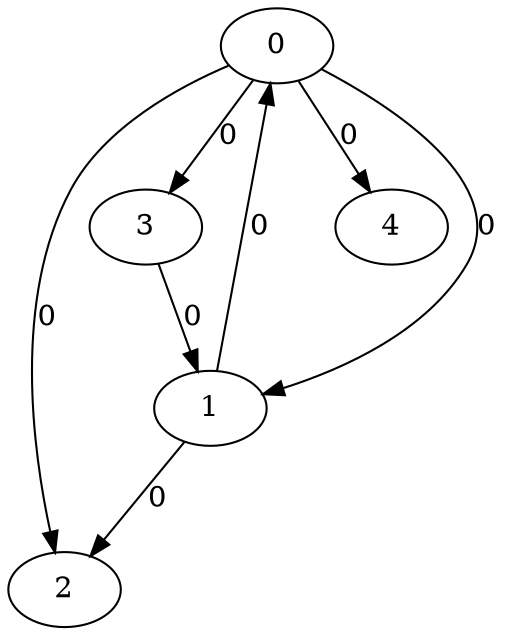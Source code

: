 // Source:87 Canonical: -1 0 0 0 0 0 -1 0 -1 -1 -1 -1 -1 -1 -1 -1 0 -1 -1 -1 -1 -1 -1 -1 -1
digraph HRA_from_87_graph_000 {
  0 -> 1 [label="0"];
  0 -> 2 [label="0"];
  0 -> 3 [label="0"];
  1 -> 0 [label="0"];
  1 -> 2 [label="0"];
  3 -> 1 [label="0"];
  0 -> 4 [label="0"];
}

// Source:87 Canonical: -1 0 0 0 0 0 -1 0 -1 -1 -1 -1 -1 -1 -1 -1 0 -1 -1 -1 0 -1 -1 -1 -1
digraph HRA_from_87_graph_001 {
  0 -> 1 [label="0"];
  0 -> 2 [label="0"];
  0 -> 3 [label="0"];
  1 -> 0 [label="0"];
  1 -> 2 [label="0"];
  3 -> 1 [label="0"];
  0 -> 4 [label="0"];
  4 -> 0 [label="0"];
}

// Source:87 Canonical: -1 0 0 0 -1 0 -1 0 -1 0 -1 -1 -1 -1 -1 -1 0 -1 -1 -1 -1 -1 -1 -1 -1
digraph HRA_from_87_graph_002 {
  0 -> 1 [label="0"];
  0 -> 2 [label="0"];
  0 -> 3 [label="0"];
  1 -> 0 [label="0"];
  1 -> 2 [label="0"];
  3 -> 1 [label="0"];
  1 -> 4 [label="0"];
}

// Source:87 Canonical: -1 0 0 0 0 0 -1 0 -1 0 -1 -1 -1 -1 -1 -1 0 -1 -1 -1 -1 -1 -1 -1 -1
digraph HRA_from_87_graph_003 {
  0 -> 1 [label="0"];
  0 -> 2 [label="0"];
  0 -> 3 [label="0"];
  1 -> 0 [label="0"];
  1 -> 2 [label="0"];
  3 -> 1 [label="0"];
  0 -> 4 [label="0"];
  1 -> 4 [label="0"];
}

// Source:87 Canonical: -1 0 0 0 -1 0 -1 0 -1 0 -1 -1 -1 -1 -1 -1 0 -1 -1 -1 0 -1 -1 -1 -1
digraph HRA_from_87_graph_004 {
  0 -> 1 [label="0"];
  0 -> 2 [label="0"];
  0 -> 3 [label="0"];
  1 -> 0 [label="0"];
  1 -> 2 [label="0"];
  3 -> 1 [label="0"];
  4 -> 0 [label="0"];
  1 -> 4 [label="0"];
}

// Source:87 Canonical: -1 0 0 0 0 0 -1 0 -1 0 -1 -1 -1 -1 -1 -1 0 -1 -1 -1 0 -1 -1 -1 -1
digraph HRA_from_87_graph_005 {
  0 -> 1 [label="0"];
  0 -> 2 [label="0"];
  0 -> 3 [label="0"];
  1 -> 0 [label="0"];
  1 -> 2 [label="0"];
  3 -> 1 [label="0"];
  0 -> 4 [label="0"];
  4 -> 0 [label="0"];
  1 -> 4 [label="0"];
}

// Source:87 Canonical: -1 0 0 0 0 0 -1 0 -1 -1 -1 -1 -1 -1 -1 -1 0 -1 -1 -1 -1 0 -1 -1 -1
digraph HRA_from_87_graph_006 {
  0 -> 1 [label="0"];
  0 -> 2 [label="0"];
  0 -> 3 [label="0"];
  1 -> 0 [label="0"];
  1 -> 2 [label="0"];
  3 -> 1 [label="0"];
  0 -> 4 [label="0"];
  4 -> 1 [label="0"];
}

// Source:87 Canonical: -1 0 0 0 0 0 -1 0 -1 -1 -1 -1 -1 -1 -1 -1 0 -1 -1 -1 0 0 -1 -1 -1
digraph HRA_from_87_graph_007 {
  0 -> 1 [label="0"];
  0 -> 2 [label="0"];
  0 -> 3 [label="0"];
  1 -> 0 [label="0"];
  1 -> 2 [label="0"];
  3 -> 1 [label="0"];
  0 -> 4 [label="0"];
  4 -> 0 [label="0"];
  4 -> 1 [label="0"];
}

// Source:87 Canonical: -1 0 0 0 -1 0 -1 0 -1 0 -1 -1 -1 -1 -1 -1 0 -1 -1 -1 -1 0 -1 -1 -1
digraph HRA_from_87_graph_008 {
  0 -> 1 [label="0"];
  0 -> 2 [label="0"];
  0 -> 3 [label="0"];
  1 -> 0 [label="0"];
  1 -> 2 [label="0"];
  3 -> 1 [label="0"];
  1 -> 4 [label="0"];
  4 -> 1 [label="0"];
}

// Source:87 Canonical: -1 0 0 0 0 0 -1 0 -1 0 -1 -1 -1 -1 -1 -1 0 -1 -1 -1 -1 0 -1 -1 -1
digraph HRA_from_87_graph_009 {
  0 -> 1 [label="0"];
  0 -> 2 [label="0"];
  0 -> 3 [label="0"];
  1 -> 0 [label="0"];
  1 -> 2 [label="0"];
  3 -> 1 [label="0"];
  0 -> 4 [label="0"];
  1 -> 4 [label="0"];
  4 -> 1 [label="0"];
}

// Source:87 Canonical: -1 0 0 0 -1 0 -1 0 -1 0 -1 -1 -1 -1 -1 -1 0 -1 -1 -1 0 0 -1 -1 -1
digraph HRA_from_87_graph_010 {
  0 -> 1 [label="0"];
  0 -> 2 [label="0"];
  0 -> 3 [label="0"];
  1 -> 0 [label="0"];
  1 -> 2 [label="0"];
  3 -> 1 [label="0"];
  4 -> 0 [label="0"];
  1 -> 4 [label="0"];
  4 -> 1 [label="0"];
}

// Source:87 Canonical: -1 0 0 0 0 0 -1 0 -1 0 -1 -1 -1 -1 -1 -1 0 -1 -1 -1 0 0 -1 -1 -1
digraph HRA_from_87_graph_011 {
  0 -> 1 [label="0"];
  0 -> 2 [label="0"];
  0 -> 3 [label="0"];
  1 -> 0 [label="0"];
  1 -> 2 [label="0"];
  3 -> 1 [label="0"];
  0 -> 4 [label="0"];
  4 -> 0 [label="0"];
  1 -> 4 [label="0"];
  4 -> 1 [label="0"];
}

// Source:87 Canonical: -1 0 0 0 -1 0 -1 0 -1 -1 -1 -1 -1 -1 0 -1 0 -1 -1 -1 -1 -1 -1 -1 -1
digraph HRA_from_87_graph_012 {
  0 -> 1 [label="0"];
  0 -> 2 [label="0"];
  0 -> 3 [label="0"];
  1 -> 0 [label="0"];
  1 -> 2 [label="0"];
  3 -> 1 [label="0"];
  2 -> 4 [label="0"];
}

// Source:87 Canonical: -1 0 0 0 0 0 -1 0 -1 -1 -1 -1 -1 -1 0 -1 0 -1 -1 -1 -1 -1 -1 -1 -1
digraph HRA_from_87_graph_013 {
  0 -> 1 [label="0"];
  0 -> 2 [label="0"];
  0 -> 3 [label="0"];
  1 -> 0 [label="0"];
  1 -> 2 [label="0"];
  3 -> 1 [label="0"];
  0 -> 4 [label="0"];
  2 -> 4 [label="0"];
}

// Source:87 Canonical: -1 0 0 0 -1 0 -1 0 -1 -1 -1 -1 -1 -1 0 -1 0 -1 -1 -1 0 -1 -1 -1 -1
digraph HRA_from_87_graph_014 {
  0 -> 1 [label="0"];
  0 -> 2 [label="0"];
  0 -> 3 [label="0"];
  1 -> 0 [label="0"];
  1 -> 2 [label="0"];
  3 -> 1 [label="0"];
  4 -> 0 [label="0"];
  2 -> 4 [label="0"];
}

// Source:87 Canonical: -1 0 0 0 0 0 -1 0 -1 -1 -1 -1 -1 -1 0 -1 0 -1 -1 -1 0 -1 -1 -1 -1
digraph HRA_from_87_graph_015 {
  0 -> 1 [label="0"];
  0 -> 2 [label="0"];
  0 -> 3 [label="0"];
  1 -> 0 [label="0"];
  1 -> 2 [label="0"];
  3 -> 1 [label="0"];
  0 -> 4 [label="0"];
  4 -> 0 [label="0"];
  2 -> 4 [label="0"];
}

// Source:87 Canonical: -1 0 0 0 -1 0 -1 0 -1 0 -1 -1 -1 -1 0 -1 0 -1 -1 -1 -1 -1 -1 -1 -1
digraph HRA_from_87_graph_016 {
  0 -> 1 [label="0"];
  0 -> 2 [label="0"];
  0 -> 3 [label="0"];
  1 -> 0 [label="0"];
  1 -> 2 [label="0"];
  3 -> 1 [label="0"];
  1 -> 4 [label="0"];
  2 -> 4 [label="0"];
}

// Source:87 Canonical: -1 0 0 0 0 0 -1 0 -1 0 -1 -1 -1 -1 0 -1 0 -1 -1 -1 -1 -1 -1 -1 -1
digraph HRA_from_87_graph_017 {
  0 -> 1 [label="0"];
  0 -> 2 [label="0"];
  0 -> 3 [label="0"];
  1 -> 0 [label="0"];
  1 -> 2 [label="0"];
  3 -> 1 [label="0"];
  0 -> 4 [label="0"];
  1 -> 4 [label="0"];
  2 -> 4 [label="0"];
}

// Source:87 Canonical: -1 0 0 0 -1 0 -1 0 -1 0 -1 -1 -1 -1 0 -1 0 -1 -1 -1 0 -1 -1 -1 -1
digraph HRA_from_87_graph_018 {
  0 -> 1 [label="0"];
  0 -> 2 [label="0"];
  0 -> 3 [label="0"];
  1 -> 0 [label="0"];
  1 -> 2 [label="0"];
  3 -> 1 [label="0"];
  4 -> 0 [label="0"];
  1 -> 4 [label="0"];
  2 -> 4 [label="0"];
}

// Source:87 Canonical: -1 0 0 0 0 0 -1 0 -1 0 -1 -1 -1 -1 0 -1 0 -1 -1 -1 0 -1 -1 -1 -1
digraph HRA_from_87_graph_019 {
  0 -> 1 [label="0"];
  0 -> 2 [label="0"];
  0 -> 3 [label="0"];
  1 -> 0 [label="0"];
  1 -> 2 [label="0"];
  3 -> 1 [label="0"];
  0 -> 4 [label="0"];
  4 -> 0 [label="0"];
  1 -> 4 [label="0"];
  2 -> 4 [label="0"];
}

// Source:87 Canonical: -1 0 0 0 -1 0 -1 0 -1 -1 -1 -1 -1 -1 0 -1 0 -1 -1 -1 -1 0 -1 -1 -1
digraph HRA_from_87_graph_020 {
  0 -> 1 [label="0"];
  0 -> 2 [label="0"];
  0 -> 3 [label="0"];
  1 -> 0 [label="0"];
  1 -> 2 [label="0"];
  3 -> 1 [label="0"];
  4 -> 1 [label="0"];
  2 -> 4 [label="0"];
}

// Source:87 Canonical: -1 0 0 0 0 0 -1 0 -1 -1 -1 -1 -1 -1 0 -1 0 -1 -1 -1 -1 0 -1 -1 -1
digraph HRA_from_87_graph_021 {
  0 -> 1 [label="0"];
  0 -> 2 [label="0"];
  0 -> 3 [label="0"];
  1 -> 0 [label="0"];
  1 -> 2 [label="0"];
  3 -> 1 [label="0"];
  0 -> 4 [label="0"];
  4 -> 1 [label="0"];
  2 -> 4 [label="0"];
}

// Source:87 Canonical: -1 0 0 0 -1 0 -1 0 -1 -1 -1 -1 -1 -1 0 -1 0 -1 -1 -1 0 0 -1 -1 -1
digraph HRA_from_87_graph_022 {
  0 -> 1 [label="0"];
  0 -> 2 [label="0"];
  0 -> 3 [label="0"];
  1 -> 0 [label="0"];
  1 -> 2 [label="0"];
  3 -> 1 [label="0"];
  4 -> 0 [label="0"];
  4 -> 1 [label="0"];
  2 -> 4 [label="0"];
}

// Source:87 Canonical: -1 0 0 0 0 0 -1 0 -1 -1 -1 -1 -1 -1 0 -1 0 -1 -1 -1 0 0 -1 -1 -1
digraph HRA_from_87_graph_023 {
  0 -> 1 [label="0"];
  0 -> 2 [label="0"];
  0 -> 3 [label="0"];
  1 -> 0 [label="0"];
  1 -> 2 [label="0"];
  3 -> 1 [label="0"];
  0 -> 4 [label="0"];
  4 -> 0 [label="0"];
  4 -> 1 [label="0"];
  2 -> 4 [label="0"];
}

// Source:87 Canonical: -1 0 0 0 -1 0 -1 0 -1 0 -1 -1 -1 -1 0 -1 0 -1 -1 -1 -1 0 -1 -1 -1
digraph HRA_from_87_graph_024 {
  0 -> 1 [label="0"];
  0 -> 2 [label="0"];
  0 -> 3 [label="0"];
  1 -> 0 [label="0"];
  1 -> 2 [label="0"];
  3 -> 1 [label="0"];
  1 -> 4 [label="0"];
  4 -> 1 [label="0"];
  2 -> 4 [label="0"];
}

// Source:87 Canonical: -1 0 0 0 0 0 -1 0 -1 0 -1 -1 -1 -1 0 -1 0 -1 -1 -1 -1 0 -1 -1 -1
digraph HRA_from_87_graph_025 {
  0 -> 1 [label="0"];
  0 -> 2 [label="0"];
  0 -> 3 [label="0"];
  1 -> 0 [label="0"];
  1 -> 2 [label="0"];
  3 -> 1 [label="0"];
  0 -> 4 [label="0"];
  1 -> 4 [label="0"];
  4 -> 1 [label="0"];
  2 -> 4 [label="0"];
}

// Source:87 Canonical: -1 0 0 0 -1 0 -1 0 -1 0 -1 -1 -1 -1 0 -1 0 -1 -1 -1 0 0 -1 -1 -1
digraph HRA_from_87_graph_026 {
  0 -> 1 [label="0"];
  0 -> 2 [label="0"];
  0 -> 3 [label="0"];
  1 -> 0 [label="0"];
  1 -> 2 [label="0"];
  3 -> 1 [label="0"];
  4 -> 0 [label="0"];
  1 -> 4 [label="0"];
  4 -> 1 [label="0"];
  2 -> 4 [label="0"];
}

// Source:87 Canonical: -1 0 0 0 0 0 -1 0 -1 0 -1 -1 -1 -1 0 -1 0 -1 -1 -1 0 0 -1 -1 -1
digraph HRA_from_87_graph_027 {
  0 -> 1 [label="0"];
  0 -> 2 [label="0"];
  0 -> 3 [label="0"];
  1 -> 0 [label="0"];
  1 -> 2 [label="0"];
  3 -> 1 [label="0"];
  0 -> 4 [label="0"];
  4 -> 0 [label="0"];
  1 -> 4 [label="0"];
  4 -> 1 [label="0"];
  2 -> 4 [label="0"];
}

// Source:87 Canonical: -1 0 0 0 0 0 -1 0 -1 -1 -1 -1 -1 -1 -1 -1 0 -1 -1 -1 -1 -1 0 -1 -1
digraph HRA_from_87_graph_028 {
  0 -> 1 [label="0"];
  0 -> 2 [label="0"];
  0 -> 3 [label="0"];
  1 -> 0 [label="0"];
  1 -> 2 [label="0"];
  3 -> 1 [label="0"];
  0 -> 4 [label="0"];
  4 -> 2 [label="0"];
}

// Source:87 Canonical: -1 0 0 0 0 0 -1 0 -1 -1 -1 -1 -1 -1 -1 -1 0 -1 -1 -1 0 -1 0 -1 -1
digraph HRA_from_87_graph_029 {
  0 -> 1 [label="0"];
  0 -> 2 [label="0"];
  0 -> 3 [label="0"];
  1 -> 0 [label="0"];
  1 -> 2 [label="0"];
  3 -> 1 [label="0"];
  0 -> 4 [label="0"];
  4 -> 0 [label="0"];
  4 -> 2 [label="0"];
}

// Source:87 Canonical: -1 0 0 0 -1 0 -1 0 -1 0 -1 -1 -1 -1 -1 -1 0 -1 -1 -1 -1 -1 0 -1 -1
digraph HRA_from_87_graph_030 {
  0 -> 1 [label="0"];
  0 -> 2 [label="0"];
  0 -> 3 [label="0"];
  1 -> 0 [label="0"];
  1 -> 2 [label="0"];
  3 -> 1 [label="0"];
  1 -> 4 [label="0"];
  4 -> 2 [label="0"];
}

// Source:87 Canonical: -1 0 0 0 0 0 -1 0 -1 0 -1 -1 -1 -1 -1 -1 0 -1 -1 -1 -1 -1 0 -1 -1
digraph HRA_from_87_graph_031 {
  0 -> 1 [label="0"];
  0 -> 2 [label="0"];
  0 -> 3 [label="0"];
  1 -> 0 [label="0"];
  1 -> 2 [label="0"];
  3 -> 1 [label="0"];
  0 -> 4 [label="0"];
  1 -> 4 [label="0"];
  4 -> 2 [label="0"];
}

// Source:87 Canonical: -1 0 0 0 -1 0 -1 0 -1 0 -1 -1 -1 -1 -1 -1 0 -1 -1 -1 0 -1 0 -1 -1
digraph HRA_from_87_graph_032 {
  0 -> 1 [label="0"];
  0 -> 2 [label="0"];
  0 -> 3 [label="0"];
  1 -> 0 [label="0"];
  1 -> 2 [label="0"];
  3 -> 1 [label="0"];
  4 -> 0 [label="0"];
  1 -> 4 [label="0"];
  4 -> 2 [label="0"];
}

// Source:87 Canonical: -1 0 0 0 0 0 -1 0 -1 0 -1 -1 -1 -1 -1 -1 0 -1 -1 -1 0 -1 0 -1 -1
digraph HRA_from_87_graph_033 {
  0 -> 1 [label="0"];
  0 -> 2 [label="0"];
  0 -> 3 [label="0"];
  1 -> 0 [label="0"];
  1 -> 2 [label="0"];
  3 -> 1 [label="0"];
  0 -> 4 [label="0"];
  4 -> 0 [label="0"];
  1 -> 4 [label="0"];
  4 -> 2 [label="0"];
}

// Source:87 Canonical: -1 0 0 0 0 0 -1 0 -1 -1 -1 -1 -1 -1 -1 -1 0 -1 -1 -1 -1 0 0 -1 -1
digraph HRA_from_87_graph_034 {
  0 -> 1 [label="0"];
  0 -> 2 [label="0"];
  0 -> 3 [label="0"];
  1 -> 0 [label="0"];
  1 -> 2 [label="0"];
  3 -> 1 [label="0"];
  0 -> 4 [label="0"];
  4 -> 1 [label="0"];
  4 -> 2 [label="0"];
}

// Source:87 Canonical: -1 0 0 0 0 0 -1 0 -1 -1 -1 -1 -1 -1 -1 -1 0 -1 -1 -1 0 0 0 -1 -1
digraph HRA_from_87_graph_035 {
  0 -> 1 [label="0"];
  0 -> 2 [label="0"];
  0 -> 3 [label="0"];
  1 -> 0 [label="0"];
  1 -> 2 [label="0"];
  3 -> 1 [label="0"];
  0 -> 4 [label="0"];
  4 -> 0 [label="0"];
  4 -> 1 [label="0"];
  4 -> 2 [label="0"];
}

// Source:87 Canonical: -1 0 0 0 -1 0 -1 0 -1 0 -1 -1 -1 -1 -1 -1 0 -1 -1 -1 -1 0 0 -1 -1
digraph HRA_from_87_graph_036 {
  0 -> 1 [label="0"];
  0 -> 2 [label="0"];
  0 -> 3 [label="0"];
  1 -> 0 [label="0"];
  1 -> 2 [label="0"];
  3 -> 1 [label="0"];
  1 -> 4 [label="0"];
  4 -> 1 [label="0"];
  4 -> 2 [label="0"];
}

// Source:87 Canonical: -1 0 0 0 0 0 -1 0 -1 0 -1 -1 -1 -1 -1 -1 0 -1 -1 -1 -1 0 0 -1 -1
digraph HRA_from_87_graph_037 {
  0 -> 1 [label="0"];
  0 -> 2 [label="0"];
  0 -> 3 [label="0"];
  1 -> 0 [label="0"];
  1 -> 2 [label="0"];
  3 -> 1 [label="0"];
  0 -> 4 [label="0"];
  1 -> 4 [label="0"];
  4 -> 1 [label="0"];
  4 -> 2 [label="0"];
}

// Source:87 Canonical: -1 0 0 0 -1 0 -1 0 -1 0 -1 -1 -1 -1 -1 -1 0 -1 -1 -1 0 0 0 -1 -1
digraph HRA_from_87_graph_038 {
  0 -> 1 [label="0"];
  0 -> 2 [label="0"];
  0 -> 3 [label="0"];
  1 -> 0 [label="0"];
  1 -> 2 [label="0"];
  3 -> 1 [label="0"];
  4 -> 0 [label="0"];
  1 -> 4 [label="0"];
  4 -> 1 [label="0"];
  4 -> 2 [label="0"];
}

// Source:87 Canonical: -1 0 0 0 0 0 -1 0 -1 0 -1 -1 -1 -1 -1 -1 0 -1 -1 -1 0 0 0 -1 -1
digraph HRA_from_87_graph_039 {
  0 -> 1 [label="0"];
  0 -> 2 [label="0"];
  0 -> 3 [label="0"];
  1 -> 0 [label="0"];
  1 -> 2 [label="0"];
  3 -> 1 [label="0"];
  0 -> 4 [label="0"];
  4 -> 0 [label="0"];
  1 -> 4 [label="0"];
  4 -> 1 [label="0"];
  4 -> 2 [label="0"];
}

// Source:87 Canonical: -1 0 0 0 -1 0 -1 0 -1 -1 -1 -1 -1 -1 0 -1 0 -1 -1 -1 -1 -1 0 -1 -1
digraph HRA_from_87_graph_040 {
  0 -> 1 [label="0"];
  0 -> 2 [label="0"];
  0 -> 3 [label="0"];
  1 -> 0 [label="0"];
  1 -> 2 [label="0"];
  3 -> 1 [label="0"];
  2 -> 4 [label="0"];
  4 -> 2 [label="0"];
}

// Source:87 Canonical: -1 0 0 0 0 0 -1 0 -1 -1 -1 -1 -1 -1 0 -1 0 -1 -1 -1 -1 -1 0 -1 -1
digraph HRA_from_87_graph_041 {
  0 -> 1 [label="0"];
  0 -> 2 [label="0"];
  0 -> 3 [label="0"];
  1 -> 0 [label="0"];
  1 -> 2 [label="0"];
  3 -> 1 [label="0"];
  0 -> 4 [label="0"];
  2 -> 4 [label="0"];
  4 -> 2 [label="0"];
}

// Source:87 Canonical: -1 0 0 0 -1 0 -1 0 -1 -1 -1 -1 -1 -1 0 -1 0 -1 -1 -1 0 -1 0 -1 -1
digraph HRA_from_87_graph_042 {
  0 -> 1 [label="0"];
  0 -> 2 [label="0"];
  0 -> 3 [label="0"];
  1 -> 0 [label="0"];
  1 -> 2 [label="0"];
  3 -> 1 [label="0"];
  4 -> 0 [label="0"];
  2 -> 4 [label="0"];
  4 -> 2 [label="0"];
}

// Source:87 Canonical: -1 0 0 0 0 0 -1 0 -1 -1 -1 -1 -1 -1 0 -1 0 -1 -1 -1 0 -1 0 -1 -1
digraph HRA_from_87_graph_043 {
  0 -> 1 [label="0"];
  0 -> 2 [label="0"];
  0 -> 3 [label="0"];
  1 -> 0 [label="0"];
  1 -> 2 [label="0"];
  3 -> 1 [label="0"];
  0 -> 4 [label="0"];
  4 -> 0 [label="0"];
  2 -> 4 [label="0"];
  4 -> 2 [label="0"];
}

// Source:87 Canonical: -1 0 0 0 -1 0 -1 0 -1 0 -1 -1 -1 -1 0 -1 0 -1 -1 -1 -1 -1 0 -1 -1
digraph HRA_from_87_graph_044 {
  0 -> 1 [label="0"];
  0 -> 2 [label="0"];
  0 -> 3 [label="0"];
  1 -> 0 [label="0"];
  1 -> 2 [label="0"];
  3 -> 1 [label="0"];
  1 -> 4 [label="0"];
  2 -> 4 [label="0"];
  4 -> 2 [label="0"];
}

// Source:87 Canonical: -1 0 0 0 0 0 -1 0 -1 0 -1 -1 -1 -1 0 -1 0 -1 -1 -1 -1 -1 0 -1 -1
digraph HRA_from_87_graph_045 {
  0 -> 1 [label="0"];
  0 -> 2 [label="0"];
  0 -> 3 [label="0"];
  1 -> 0 [label="0"];
  1 -> 2 [label="0"];
  3 -> 1 [label="0"];
  0 -> 4 [label="0"];
  1 -> 4 [label="0"];
  2 -> 4 [label="0"];
  4 -> 2 [label="0"];
}

// Source:87 Canonical: -1 0 0 0 -1 0 -1 0 -1 0 -1 -1 -1 -1 0 -1 0 -1 -1 -1 0 -1 0 -1 -1
digraph HRA_from_87_graph_046 {
  0 -> 1 [label="0"];
  0 -> 2 [label="0"];
  0 -> 3 [label="0"];
  1 -> 0 [label="0"];
  1 -> 2 [label="0"];
  3 -> 1 [label="0"];
  4 -> 0 [label="0"];
  1 -> 4 [label="0"];
  2 -> 4 [label="0"];
  4 -> 2 [label="0"];
}

// Source:87 Canonical: -1 0 0 0 0 0 -1 0 -1 0 -1 -1 -1 -1 0 -1 0 -1 -1 -1 0 -1 0 -1 -1
digraph HRA_from_87_graph_047 {
  0 -> 1 [label="0"];
  0 -> 2 [label="0"];
  0 -> 3 [label="0"];
  1 -> 0 [label="0"];
  1 -> 2 [label="0"];
  3 -> 1 [label="0"];
  0 -> 4 [label="0"];
  4 -> 0 [label="0"];
  1 -> 4 [label="0"];
  2 -> 4 [label="0"];
  4 -> 2 [label="0"];
}

// Source:87 Canonical: -1 0 0 0 -1 0 -1 0 -1 -1 -1 -1 -1 -1 0 -1 0 -1 -1 -1 -1 0 0 -1 -1
digraph HRA_from_87_graph_048 {
  0 -> 1 [label="0"];
  0 -> 2 [label="0"];
  0 -> 3 [label="0"];
  1 -> 0 [label="0"];
  1 -> 2 [label="0"];
  3 -> 1 [label="0"];
  4 -> 1 [label="0"];
  2 -> 4 [label="0"];
  4 -> 2 [label="0"];
}

// Source:87 Canonical: -1 0 0 0 0 0 -1 0 -1 -1 -1 -1 -1 -1 0 -1 0 -1 -1 -1 -1 0 0 -1 -1
digraph HRA_from_87_graph_049 {
  0 -> 1 [label="0"];
  0 -> 2 [label="0"];
  0 -> 3 [label="0"];
  1 -> 0 [label="0"];
  1 -> 2 [label="0"];
  3 -> 1 [label="0"];
  0 -> 4 [label="0"];
  4 -> 1 [label="0"];
  2 -> 4 [label="0"];
  4 -> 2 [label="0"];
}

// Source:87 Canonical: -1 0 0 0 -1 0 -1 0 -1 -1 -1 -1 -1 -1 0 -1 0 -1 -1 -1 0 0 0 -1 -1
digraph HRA_from_87_graph_050 {
  0 -> 1 [label="0"];
  0 -> 2 [label="0"];
  0 -> 3 [label="0"];
  1 -> 0 [label="0"];
  1 -> 2 [label="0"];
  3 -> 1 [label="0"];
  4 -> 0 [label="0"];
  4 -> 1 [label="0"];
  2 -> 4 [label="0"];
  4 -> 2 [label="0"];
}

// Source:87 Canonical: -1 0 0 0 0 0 -1 0 -1 -1 -1 -1 -1 -1 0 -1 0 -1 -1 -1 0 0 0 -1 -1
digraph HRA_from_87_graph_051 {
  0 -> 1 [label="0"];
  0 -> 2 [label="0"];
  0 -> 3 [label="0"];
  1 -> 0 [label="0"];
  1 -> 2 [label="0"];
  3 -> 1 [label="0"];
  0 -> 4 [label="0"];
  4 -> 0 [label="0"];
  4 -> 1 [label="0"];
  2 -> 4 [label="0"];
  4 -> 2 [label="0"];
}

// Source:87 Canonical: -1 0 0 0 -1 0 -1 0 -1 0 -1 -1 -1 -1 0 -1 0 -1 -1 -1 -1 0 0 -1 -1
digraph HRA_from_87_graph_052 {
  0 -> 1 [label="0"];
  0 -> 2 [label="0"];
  0 -> 3 [label="0"];
  1 -> 0 [label="0"];
  1 -> 2 [label="0"];
  3 -> 1 [label="0"];
  1 -> 4 [label="0"];
  4 -> 1 [label="0"];
  2 -> 4 [label="0"];
  4 -> 2 [label="0"];
}

// Source:87 Canonical: -1 0 0 0 0 0 -1 0 -1 0 -1 -1 -1 -1 0 -1 0 -1 -1 -1 -1 0 0 -1 -1
digraph HRA_from_87_graph_053 {
  0 -> 1 [label="0"];
  0 -> 2 [label="0"];
  0 -> 3 [label="0"];
  1 -> 0 [label="0"];
  1 -> 2 [label="0"];
  3 -> 1 [label="0"];
  0 -> 4 [label="0"];
  1 -> 4 [label="0"];
  4 -> 1 [label="0"];
  2 -> 4 [label="0"];
  4 -> 2 [label="0"];
}

// Source:87 Canonical: -1 0 0 0 -1 0 -1 0 -1 0 -1 -1 -1 -1 0 -1 0 -1 -1 -1 0 0 0 -1 -1
digraph HRA_from_87_graph_054 {
  0 -> 1 [label="0"];
  0 -> 2 [label="0"];
  0 -> 3 [label="0"];
  1 -> 0 [label="0"];
  1 -> 2 [label="0"];
  3 -> 1 [label="0"];
  4 -> 0 [label="0"];
  1 -> 4 [label="0"];
  4 -> 1 [label="0"];
  2 -> 4 [label="0"];
  4 -> 2 [label="0"];
}

// Source:87 Canonical: -1 0 0 0 0 0 -1 0 -1 0 -1 -1 -1 -1 0 -1 0 -1 -1 -1 0 0 0 -1 -1
digraph HRA_from_87_graph_055 {
  0 -> 1 [label="0"];
  0 -> 2 [label="0"];
  0 -> 3 [label="0"];
  1 -> 0 [label="0"];
  1 -> 2 [label="0"];
  3 -> 1 [label="0"];
  0 -> 4 [label="0"];
  4 -> 0 [label="0"];
  1 -> 4 [label="0"];
  4 -> 1 [label="0"];
  2 -> 4 [label="0"];
  4 -> 2 [label="0"];
}

// Source:87 Canonical: -1 0 0 0 -1 0 -1 0 -1 -1 -1 -1 -1 -1 -1 -1 0 -1 -1 0 -1 -1 -1 -1 -1
digraph HRA_from_87_graph_056 {
  0 -> 1 [label="0"];
  0 -> 2 [label="0"];
  0 -> 3 [label="0"];
  1 -> 0 [label="0"];
  1 -> 2 [label="0"];
  3 -> 1 [label="0"];
  3 -> 4 [label="0"];
}

// Source:87 Canonical: -1 0 0 0 0 0 -1 0 -1 -1 -1 -1 -1 -1 -1 -1 0 -1 -1 0 -1 -1 -1 -1 -1
digraph HRA_from_87_graph_057 {
  0 -> 1 [label="0"];
  0 -> 2 [label="0"];
  0 -> 3 [label="0"];
  1 -> 0 [label="0"];
  1 -> 2 [label="0"];
  3 -> 1 [label="0"];
  0 -> 4 [label="0"];
  3 -> 4 [label="0"];
}

// Source:87 Canonical: -1 0 0 0 -1 0 -1 0 -1 -1 -1 -1 -1 -1 -1 -1 0 -1 -1 0 0 -1 -1 -1 -1
digraph HRA_from_87_graph_058 {
  0 -> 1 [label="0"];
  0 -> 2 [label="0"];
  0 -> 3 [label="0"];
  1 -> 0 [label="0"];
  1 -> 2 [label="0"];
  3 -> 1 [label="0"];
  4 -> 0 [label="0"];
  3 -> 4 [label="0"];
}

// Source:87 Canonical: -1 0 0 0 0 0 -1 0 -1 -1 -1 -1 -1 -1 -1 -1 0 -1 -1 0 0 -1 -1 -1 -1
digraph HRA_from_87_graph_059 {
  0 -> 1 [label="0"];
  0 -> 2 [label="0"];
  0 -> 3 [label="0"];
  1 -> 0 [label="0"];
  1 -> 2 [label="0"];
  3 -> 1 [label="0"];
  0 -> 4 [label="0"];
  4 -> 0 [label="0"];
  3 -> 4 [label="0"];
}

// Source:87 Canonical: -1 0 0 0 -1 0 -1 0 -1 0 -1 -1 -1 -1 -1 -1 0 -1 -1 0 -1 -1 -1 -1 -1
digraph HRA_from_87_graph_060 {
  0 -> 1 [label="0"];
  0 -> 2 [label="0"];
  0 -> 3 [label="0"];
  1 -> 0 [label="0"];
  1 -> 2 [label="0"];
  3 -> 1 [label="0"];
  1 -> 4 [label="0"];
  3 -> 4 [label="0"];
}

// Source:87 Canonical: -1 0 0 0 0 0 -1 0 -1 0 -1 -1 -1 -1 -1 -1 0 -1 -1 0 -1 -1 -1 -1 -1
digraph HRA_from_87_graph_061 {
  0 -> 1 [label="0"];
  0 -> 2 [label="0"];
  0 -> 3 [label="0"];
  1 -> 0 [label="0"];
  1 -> 2 [label="0"];
  3 -> 1 [label="0"];
  0 -> 4 [label="0"];
  1 -> 4 [label="0"];
  3 -> 4 [label="0"];
}

// Source:87 Canonical: -1 0 0 0 -1 0 -1 0 -1 0 -1 -1 -1 -1 -1 -1 0 -1 -1 0 0 -1 -1 -1 -1
digraph HRA_from_87_graph_062 {
  0 -> 1 [label="0"];
  0 -> 2 [label="0"];
  0 -> 3 [label="0"];
  1 -> 0 [label="0"];
  1 -> 2 [label="0"];
  3 -> 1 [label="0"];
  4 -> 0 [label="0"];
  1 -> 4 [label="0"];
  3 -> 4 [label="0"];
}

// Source:87 Canonical: -1 0 0 0 0 0 -1 0 -1 0 -1 -1 -1 -1 -1 -1 0 -1 -1 0 0 -1 -1 -1 -1
digraph HRA_from_87_graph_063 {
  0 -> 1 [label="0"];
  0 -> 2 [label="0"];
  0 -> 3 [label="0"];
  1 -> 0 [label="0"];
  1 -> 2 [label="0"];
  3 -> 1 [label="0"];
  0 -> 4 [label="0"];
  4 -> 0 [label="0"];
  1 -> 4 [label="0"];
  3 -> 4 [label="0"];
}

// Source:87 Canonical: -1 0 0 0 -1 0 -1 0 -1 -1 -1 -1 -1 -1 -1 -1 0 -1 -1 0 -1 0 -1 -1 -1
digraph HRA_from_87_graph_064 {
  0 -> 1 [label="0"];
  0 -> 2 [label="0"];
  0 -> 3 [label="0"];
  1 -> 0 [label="0"];
  1 -> 2 [label="0"];
  3 -> 1 [label="0"];
  4 -> 1 [label="0"];
  3 -> 4 [label="0"];
}

// Source:87 Canonical: -1 0 0 0 0 0 -1 0 -1 -1 -1 -1 -1 -1 -1 -1 0 -1 -1 0 -1 0 -1 -1 -1
digraph HRA_from_87_graph_065 {
  0 -> 1 [label="0"];
  0 -> 2 [label="0"];
  0 -> 3 [label="0"];
  1 -> 0 [label="0"];
  1 -> 2 [label="0"];
  3 -> 1 [label="0"];
  0 -> 4 [label="0"];
  4 -> 1 [label="0"];
  3 -> 4 [label="0"];
}

// Source:87 Canonical: -1 0 0 0 -1 0 -1 0 -1 -1 -1 -1 -1 -1 -1 -1 0 -1 -1 0 0 0 -1 -1 -1
digraph HRA_from_87_graph_066 {
  0 -> 1 [label="0"];
  0 -> 2 [label="0"];
  0 -> 3 [label="0"];
  1 -> 0 [label="0"];
  1 -> 2 [label="0"];
  3 -> 1 [label="0"];
  4 -> 0 [label="0"];
  4 -> 1 [label="0"];
  3 -> 4 [label="0"];
}

// Source:87 Canonical: -1 0 0 0 0 0 -1 0 -1 -1 -1 -1 -1 -1 -1 -1 0 -1 -1 0 0 0 -1 -1 -1
digraph HRA_from_87_graph_067 {
  0 -> 1 [label="0"];
  0 -> 2 [label="0"];
  0 -> 3 [label="0"];
  1 -> 0 [label="0"];
  1 -> 2 [label="0"];
  3 -> 1 [label="0"];
  0 -> 4 [label="0"];
  4 -> 0 [label="0"];
  4 -> 1 [label="0"];
  3 -> 4 [label="0"];
}

// Source:87 Canonical: -1 0 0 0 -1 0 -1 0 -1 0 -1 -1 -1 -1 -1 -1 0 -1 -1 0 -1 0 -1 -1 -1
digraph HRA_from_87_graph_068 {
  0 -> 1 [label="0"];
  0 -> 2 [label="0"];
  0 -> 3 [label="0"];
  1 -> 0 [label="0"];
  1 -> 2 [label="0"];
  3 -> 1 [label="0"];
  1 -> 4 [label="0"];
  4 -> 1 [label="0"];
  3 -> 4 [label="0"];
}

// Source:87 Canonical: -1 0 0 0 0 0 -1 0 -1 0 -1 -1 -1 -1 -1 -1 0 -1 -1 0 -1 0 -1 -1 -1
digraph HRA_from_87_graph_069 {
  0 -> 1 [label="0"];
  0 -> 2 [label="0"];
  0 -> 3 [label="0"];
  1 -> 0 [label="0"];
  1 -> 2 [label="0"];
  3 -> 1 [label="0"];
  0 -> 4 [label="0"];
  1 -> 4 [label="0"];
  4 -> 1 [label="0"];
  3 -> 4 [label="0"];
}

// Source:87 Canonical: -1 0 0 0 -1 0 -1 0 -1 0 -1 -1 -1 -1 -1 -1 0 -1 -1 0 0 0 -1 -1 -1
digraph HRA_from_87_graph_070 {
  0 -> 1 [label="0"];
  0 -> 2 [label="0"];
  0 -> 3 [label="0"];
  1 -> 0 [label="0"];
  1 -> 2 [label="0"];
  3 -> 1 [label="0"];
  4 -> 0 [label="0"];
  1 -> 4 [label="0"];
  4 -> 1 [label="0"];
  3 -> 4 [label="0"];
}

// Source:87 Canonical: -1 0 0 0 0 0 -1 0 -1 0 -1 -1 -1 -1 -1 -1 0 -1 -1 0 0 0 -1 -1 -1
digraph HRA_from_87_graph_071 {
  0 -> 1 [label="0"];
  0 -> 2 [label="0"];
  0 -> 3 [label="0"];
  1 -> 0 [label="0"];
  1 -> 2 [label="0"];
  3 -> 1 [label="0"];
  0 -> 4 [label="0"];
  4 -> 0 [label="0"];
  1 -> 4 [label="0"];
  4 -> 1 [label="0"];
  3 -> 4 [label="0"];
}

// Source:87 Canonical: -1 0 0 0 -1 0 -1 0 -1 -1 -1 -1 -1 -1 0 -1 0 -1 -1 0 -1 -1 -1 -1 -1
digraph HRA_from_87_graph_072 {
  0 -> 1 [label="0"];
  0 -> 2 [label="0"];
  0 -> 3 [label="0"];
  1 -> 0 [label="0"];
  1 -> 2 [label="0"];
  3 -> 1 [label="0"];
  2 -> 4 [label="0"];
  3 -> 4 [label="0"];
}

// Source:87 Canonical: -1 0 0 0 0 0 -1 0 -1 -1 -1 -1 -1 -1 0 -1 0 -1 -1 0 -1 -1 -1 -1 -1
digraph HRA_from_87_graph_073 {
  0 -> 1 [label="0"];
  0 -> 2 [label="0"];
  0 -> 3 [label="0"];
  1 -> 0 [label="0"];
  1 -> 2 [label="0"];
  3 -> 1 [label="0"];
  0 -> 4 [label="0"];
  2 -> 4 [label="0"];
  3 -> 4 [label="0"];
}

// Source:87 Canonical: -1 0 0 0 -1 0 -1 0 -1 -1 -1 -1 -1 -1 0 -1 0 -1 -1 0 0 -1 -1 -1 -1
digraph HRA_from_87_graph_074 {
  0 -> 1 [label="0"];
  0 -> 2 [label="0"];
  0 -> 3 [label="0"];
  1 -> 0 [label="0"];
  1 -> 2 [label="0"];
  3 -> 1 [label="0"];
  4 -> 0 [label="0"];
  2 -> 4 [label="0"];
  3 -> 4 [label="0"];
}

// Source:87 Canonical: -1 0 0 0 0 0 -1 0 -1 -1 -1 -1 -1 -1 0 -1 0 -1 -1 0 0 -1 -1 -1 -1
digraph HRA_from_87_graph_075 {
  0 -> 1 [label="0"];
  0 -> 2 [label="0"];
  0 -> 3 [label="0"];
  1 -> 0 [label="0"];
  1 -> 2 [label="0"];
  3 -> 1 [label="0"];
  0 -> 4 [label="0"];
  4 -> 0 [label="0"];
  2 -> 4 [label="0"];
  3 -> 4 [label="0"];
}

// Source:87 Canonical: -1 0 0 0 -1 0 -1 0 -1 0 -1 -1 -1 -1 0 -1 0 -1 -1 0 -1 -1 -1 -1 -1
digraph HRA_from_87_graph_076 {
  0 -> 1 [label="0"];
  0 -> 2 [label="0"];
  0 -> 3 [label="0"];
  1 -> 0 [label="0"];
  1 -> 2 [label="0"];
  3 -> 1 [label="0"];
  1 -> 4 [label="0"];
  2 -> 4 [label="0"];
  3 -> 4 [label="0"];
}

// Source:87 Canonical: -1 0 0 0 0 0 -1 0 -1 0 -1 -1 -1 -1 0 -1 0 -1 -1 0 -1 -1 -1 -1 -1
digraph HRA_from_87_graph_077 {
  0 -> 1 [label="0"];
  0 -> 2 [label="0"];
  0 -> 3 [label="0"];
  1 -> 0 [label="0"];
  1 -> 2 [label="0"];
  3 -> 1 [label="0"];
  0 -> 4 [label="0"];
  1 -> 4 [label="0"];
  2 -> 4 [label="0"];
  3 -> 4 [label="0"];
}

// Source:87 Canonical: -1 0 0 0 -1 0 -1 0 -1 0 -1 -1 -1 -1 0 -1 0 -1 -1 0 0 -1 -1 -1 -1
digraph HRA_from_87_graph_078 {
  0 -> 1 [label="0"];
  0 -> 2 [label="0"];
  0 -> 3 [label="0"];
  1 -> 0 [label="0"];
  1 -> 2 [label="0"];
  3 -> 1 [label="0"];
  4 -> 0 [label="0"];
  1 -> 4 [label="0"];
  2 -> 4 [label="0"];
  3 -> 4 [label="0"];
}

// Source:87 Canonical: -1 0 0 0 0 0 -1 0 -1 0 -1 -1 -1 -1 0 -1 0 -1 -1 0 0 -1 -1 -1 -1
digraph HRA_from_87_graph_079 {
  0 -> 1 [label="0"];
  0 -> 2 [label="0"];
  0 -> 3 [label="0"];
  1 -> 0 [label="0"];
  1 -> 2 [label="0"];
  3 -> 1 [label="0"];
  0 -> 4 [label="0"];
  4 -> 0 [label="0"];
  1 -> 4 [label="0"];
  2 -> 4 [label="0"];
  3 -> 4 [label="0"];
}

// Source:87 Canonical: -1 0 0 0 -1 0 -1 0 -1 -1 -1 -1 -1 -1 0 -1 0 -1 -1 0 -1 0 -1 -1 -1
digraph HRA_from_87_graph_080 {
  0 -> 1 [label="0"];
  0 -> 2 [label="0"];
  0 -> 3 [label="0"];
  1 -> 0 [label="0"];
  1 -> 2 [label="0"];
  3 -> 1 [label="0"];
  4 -> 1 [label="0"];
  2 -> 4 [label="0"];
  3 -> 4 [label="0"];
}

// Source:87 Canonical: -1 0 0 0 0 0 -1 0 -1 -1 -1 -1 -1 -1 0 -1 0 -1 -1 0 -1 0 -1 -1 -1
digraph HRA_from_87_graph_081 {
  0 -> 1 [label="0"];
  0 -> 2 [label="0"];
  0 -> 3 [label="0"];
  1 -> 0 [label="0"];
  1 -> 2 [label="0"];
  3 -> 1 [label="0"];
  0 -> 4 [label="0"];
  4 -> 1 [label="0"];
  2 -> 4 [label="0"];
  3 -> 4 [label="0"];
}

// Source:87 Canonical: -1 0 0 0 -1 0 -1 0 -1 -1 -1 -1 -1 -1 0 -1 0 -1 -1 0 0 0 -1 -1 -1
digraph HRA_from_87_graph_082 {
  0 -> 1 [label="0"];
  0 -> 2 [label="0"];
  0 -> 3 [label="0"];
  1 -> 0 [label="0"];
  1 -> 2 [label="0"];
  3 -> 1 [label="0"];
  4 -> 0 [label="0"];
  4 -> 1 [label="0"];
  2 -> 4 [label="0"];
  3 -> 4 [label="0"];
}

// Source:87 Canonical: -1 0 0 0 0 0 -1 0 -1 -1 -1 -1 -1 -1 0 -1 0 -1 -1 0 0 0 -1 -1 -1
digraph HRA_from_87_graph_083 {
  0 -> 1 [label="0"];
  0 -> 2 [label="0"];
  0 -> 3 [label="0"];
  1 -> 0 [label="0"];
  1 -> 2 [label="0"];
  3 -> 1 [label="0"];
  0 -> 4 [label="0"];
  4 -> 0 [label="0"];
  4 -> 1 [label="0"];
  2 -> 4 [label="0"];
  3 -> 4 [label="0"];
}

// Source:87 Canonical: -1 0 0 0 -1 0 -1 0 -1 0 -1 -1 -1 -1 0 -1 0 -1 -1 0 -1 0 -1 -1 -1
digraph HRA_from_87_graph_084 {
  0 -> 1 [label="0"];
  0 -> 2 [label="0"];
  0 -> 3 [label="0"];
  1 -> 0 [label="0"];
  1 -> 2 [label="0"];
  3 -> 1 [label="0"];
  1 -> 4 [label="0"];
  4 -> 1 [label="0"];
  2 -> 4 [label="0"];
  3 -> 4 [label="0"];
}

// Source:87 Canonical: -1 0 0 0 0 0 -1 0 -1 0 -1 -1 -1 -1 0 -1 0 -1 -1 0 -1 0 -1 -1 -1
digraph HRA_from_87_graph_085 {
  0 -> 1 [label="0"];
  0 -> 2 [label="0"];
  0 -> 3 [label="0"];
  1 -> 0 [label="0"];
  1 -> 2 [label="0"];
  3 -> 1 [label="0"];
  0 -> 4 [label="0"];
  1 -> 4 [label="0"];
  4 -> 1 [label="0"];
  2 -> 4 [label="0"];
  3 -> 4 [label="0"];
}

// Source:87 Canonical: -1 0 0 0 -1 0 -1 0 -1 0 -1 -1 -1 -1 0 -1 0 -1 -1 0 0 0 -1 -1 -1
digraph HRA_from_87_graph_086 {
  0 -> 1 [label="0"];
  0 -> 2 [label="0"];
  0 -> 3 [label="0"];
  1 -> 0 [label="0"];
  1 -> 2 [label="0"];
  3 -> 1 [label="0"];
  4 -> 0 [label="0"];
  1 -> 4 [label="0"];
  4 -> 1 [label="0"];
  2 -> 4 [label="0"];
  3 -> 4 [label="0"];
}

// Source:87 Canonical: -1 0 0 0 0 0 -1 0 -1 0 -1 -1 -1 -1 0 -1 0 -1 -1 0 0 0 -1 -1 -1
digraph HRA_from_87_graph_087 {
  0 -> 1 [label="0"];
  0 -> 2 [label="0"];
  0 -> 3 [label="0"];
  1 -> 0 [label="0"];
  1 -> 2 [label="0"];
  3 -> 1 [label="0"];
  0 -> 4 [label="0"];
  4 -> 0 [label="0"];
  1 -> 4 [label="0"];
  4 -> 1 [label="0"];
  2 -> 4 [label="0"];
  3 -> 4 [label="0"];
}

// Source:87 Canonical: -1 0 0 0 -1 0 -1 0 -1 -1 -1 -1 -1 -1 -1 -1 0 -1 -1 0 -1 -1 0 -1 -1
digraph HRA_from_87_graph_088 {
  0 -> 1 [label="0"];
  0 -> 2 [label="0"];
  0 -> 3 [label="0"];
  1 -> 0 [label="0"];
  1 -> 2 [label="0"];
  3 -> 1 [label="0"];
  4 -> 2 [label="0"];
  3 -> 4 [label="0"];
}

// Source:87 Canonical: -1 0 0 0 0 0 -1 0 -1 -1 -1 -1 -1 -1 -1 -1 0 -1 -1 0 -1 -1 0 -1 -1
digraph HRA_from_87_graph_089 {
  0 -> 1 [label="0"];
  0 -> 2 [label="0"];
  0 -> 3 [label="0"];
  1 -> 0 [label="0"];
  1 -> 2 [label="0"];
  3 -> 1 [label="0"];
  0 -> 4 [label="0"];
  4 -> 2 [label="0"];
  3 -> 4 [label="0"];
}

// Source:87 Canonical: -1 0 0 0 -1 0 -1 0 -1 -1 -1 -1 -1 -1 -1 -1 0 -1 -1 0 0 -1 0 -1 -1
digraph HRA_from_87_graph_090 {
  0 -> 1 [label="0"];
  0 -> 2 [label="0"];
  0 -> 3 [label="0"];
  1 -> 0 [label="0"];
  1 -> 2 [label="0"];
  3 -> 1 [label="0"];
  4 -> 0 [label="0"];
  4 -> 2 [label="0"];
  3 -> 4 [label="0"];
}

// Source:87 Canonical: -1 0 0 0 0 0 -1 0 -1 -1 -1 -1 -1 -1 -1 -1 0 -1 -1 0 0 -1 0 -1 -1
digraph HRA_from_87_graph_091 {
  0 -> 1 [label="0"];
  0 -> 2 [label="0"];
  0 -> 3 [label="0"];
  1 -> 0 [label="0"];
  1 -> 2 [label="0"];
  3 -> 1 [label="0"];
  0 -> 4 [label="0"];
  4 -> 0 [label="0"];
  4 -> 2 [label="0"];
  3 -> 4 [label="0"];
}

// Source:87 Canonical: -1 0 0 0 -1 0 -1 0 -1 0 -1 -1 -1 -1 -1 -1 0 -1 -1 0 -1 -1 0 -1 -1
digraph HRA_from_87_graph_092 {
  0 -> 1 [label="0"];
  0 -> 2 [label="0"];
  0 -> 3 [label="0"];
  1 -> 0 [label="0"];
  1 -> 2 [label="0"];
  3 -> 1 [label="0"];
  1 -> 4 [label="0"];
  4 -> 2 [label="0"];
  3 -> 4 [label="0"];
}

// Source:87 Canonical: -1 0 0 0 0 0 -1 0 -1 0 -1 -1 -1 -1 -1 -1 0 -1 -1 0 -1 -1 0 -1 -1
digraph HRA_from_87_graph_093 {
  0 -> 1 [label="0"];
  0 -> 2 [label="0"];
  0 -> 3 [label="0"];
  1 -> 0 [label="0"];
  1 -> 2 [label="0"];
  3 -> 1 [label="0"];
  0 -> 4 [label="0"];
  1 -> 4 [label="0"];
  4 -> 2 [label="0"];
  3 -> 4 [label="0"];
}

// Source:87 Canonical: -1 0 0 0 -1 0 -1 0 -1 0 -1 -1 -1 -1 -1 -1 0 -1 -1 0 0 -1 0 -1 -1
digraph HRA_from_87_graph_094 {
  0 -> 1 [label="0"];
  0 -> 2 [label="0"];
  0 -> 3 [label="0"];
  1 -> 0 [label="0"];
  1 -> 2 [label="0"];
  3 -> 1 [label="0"];
  4 -> 0 [label="0"];
  1 -> 4 [label="0"];
  4 -> 2 [label="0"];
  3 -> 4 [label="0"];
}

// Source:87 Canonical: -1 0 0 0 0 0 -1 0 -1 0 -1 -1 -1 -1 -1 -1 0 -1 -1 0 0 -1 0 -1 -1
digraph HRA_from_87_graph_095 {
  0 -> 1 [label="0"];
  0 -> 2 [label="0"];
  0 -> 3 [label="0"];
  1 -> 0 [label="0"];
  1 -> 2 [label="0"];
  3 -> 1 [label="0"];
  0 -> 4 [label="0"];
  4 -> 0 [label="0"];
  1 -> 4 [label="0"];
  4 -> 2 [label="0"];
  3 -> 4 [label="0"];
}

// Source:87 Canonical: -1 0 0 0 -1 0 -1 0 -1 -1 -1 -1 -1 -1 -1 -1 0 -1 -1 0 -1 0 0 -1 -1
digraph HRA_from_87_graph_096 {
  0 -> 1 [label="0"];
  0 -> 2 [label="0"];
  0 -> 3 [label="0"];
  1 -> 0 [label="0"];
  1 -> 2 [label="0"];
  3 -> 1 [label="0"];
  4 -> 1 [label="0"];
  4 -> 2 [label="0"];
  3 -> 4 [label="0"];
}

// Source:87 Canonical: -1 0 0 0 0 0 -1 0 -1 -1 -1 -1 -1 -1 -1 -1 0 -1 -1 0 -1 0 0 -1 -1
digraph HRA_from_87_graph_097 {
  0 -> 1 [label="0"];
  0 -> 2 [label="0"];
  0 -> 3 [label="0"];
  1 -> 0 [label="0"];
  1 -> 2 [label="0"];
  3 -> 1 [label="0"];
  0 -> 4 [label="0"];
  4 -> 1 [label="0"];
  4 -> 2 [label="0"];
  3 -> 4 [label="0"];
}

// Source:87 Canonical: -1 0 0 0 -1 0 -1 0 -1 -1 -1 -1 -1 -1 -1 -1 0 -1 -1 0 0 0 0 -1 -1
digraph HRA_from_87_graph_098 {
  0 -> 1 [label="0"];
  0 -> 2 [label="0"];
  0 -> 3 [label="0"];
  1 -> 0 [label="0"];
  1 -> 2 [label="0"];
  3 -> 1 [label="0"];
  4 -> 0 [label="0"];
  4 -> 1 [label="0"];
  4 -> 2 [label="0"];
  3 -> 4 [label="0"];
}

// Source:87 Canonical: -1 0 0 0 0 0 -1 0 -1 -1 -1 -1 -1 -1 -1 -1 0 -1 -1 0 0 0 0 -1 -1
digraph HRA_from_87_graph_099 {
  0 -> 1 [label="0"];
  0 -> 2 [label="0"];
  0 -> 3 [label="0"];
  1 -> 0 [label="0"];
  1 -> 2 [label="0"];
  3 -> 1 [label="0"];
  0 -> 4 [label="0"];
  4 -> 0 [label="0"];
  4 -> 1 [label="0"];
  4 -> 2 [label="0"];
  3 -> 4 [label="0"];
}

// Source:87 Canonical: -1 0 0 0 -1 0 -1 0 -1 0 -1 -1 -1 -1 -1 -1 0 -1 -1 0 -1 0 0 -1 -1
digraph HRA_from_87_graph_100 {
  0 -> 1 [label="0"];
  0 -> 2 [label="0"];
  0 -> 3 [label="0"];
  1 -> 0 [label="0"];
  1 -> 2 [label="0"];
  3 -> 1 [label="0"];
  1 -> 4 [label="0"];
  4 -> 1 [label="0"];
  4 -> 2 [label="0"];
  3 -> 4 [label="0"];
}

// Source:87 Canonical: -1 0 0 0 0 0 -1 0 -1 0 -1 -1 -1 -1 -1 -1 0 -1 -1 0 -1 0 0 -1 -1
digraph HRA_from_87_graph_101 {
  0 -> 1 [label="0"];
  0 -> 2 [label="0"];
  0 -> 3 [label="0"];
  1 -> 0 [label="0"];
  1 -> 2 [label="0"];
  3 -> 1 [label="0"];
  0 -> 4 [label="0"];
  1 -> 4 [label="0"];
  4 -> 1 [label="0"];
  4 -> 2 [label="0"];
  3 -> 4 [label="0"];
}

// Source:87 Canonical: -1 0 0 0 -1 0 -1 0 -1 0 -1 -1 -1 -1 -1 -1 0 -1 -1 0 0 0 0 -1 -1
digraph HRA_from_87_graph_102 {
  0 -> 1 [label="0"];
  0 -> 2 [label="0"];
  0 -> 3 [label="0"];
  1 -> 0 [label="0"];
  1 -> 2 [label="0"];
  3 -> 1 [label="0"];
  4 -> 0 [label="0"];
  1 -> 4 [label="0"];
  4 -> 1 [label="0"];
  4 -> 2 [label="0"];
  3 -> 4 [label="0"];
}

// Source:87 Canonical: -1 0 0 0 0 0 -1 0 -1 0 -1 -1 -1 -1 -1 -1 0 -1 -1 0 0 0 0 -1 -1
digraph HRA_from_87_graph_103 {
  0 -> 1 [label="0"];
  0 -> 2 [label="0"];
  0 -> 3 [label="0"];
  1 -> 0 [label="0"];
  1 -> 2 [label="0"];
  3 -> 1 [label="0"];
  0 -> 4 [label="0"];
  4 -> 0 [label="0"];
  1 -> 4 [label="0"];
  4 -> 1 [label="0"];
  4 -> 2 [label="0"];
  3 -> 4 [label="0"];
}

// Source:87 Canonical: -1 0 0 0 -1 0 -1 0 -1 -1 -1 -1 -1 -1 0 -1 0 -1 -1 0 -1 -1 0 -1 -1
digraph HRA_from_87_graph_104 {
  0 -> 1 [label="0"];
  0 -> 2 [label="0"];
  0 -> 3 [label="0"];
  1 -> 0 [label="0"];
  1 -> 2 [label="0"];
  3 -> 1 [label="0"];
  2 -> 4 [label="0"];
  4 -> 2 [label="0"];
  3 -> 4 [label="0"];
}

// Source:87 Canonical: -1 0 0 0 0 0 -1 0 -1 -1 -1 -1 -1 -1 0 -1 0 -1 -1 0 -1 -1 0 -1 -1
digraph HRA_from_87_graph_105 {
  0 -> 1 [label="0"];
  0 -> 2 [label="0"];
  0 -> 3 [label="0"];
  1 -> 0 [label="0"];
  1 -> 2 [label="0"];
  3 -> 1 [label="0"];
  0 -> 4 [label="0"];
  2 -> 4 [label="0"];
  4 -> 2 [label="0"];
  3 -> 4 [label="0"];
}

// Source:87 Canonical: -1 0 0 0 -1 0 -1 0 -1 -1 -1 -1 -1 -1 0 -1 0 -1 -1 0 0 -1 0 -1 -1
digraph HRA_from_87_graph_106 {
  0 -> 1 [label="0"];
  0 -> 2 [label="0"];
  0 -> 3 [label="0"];
  1 -> 0 [label="0"];
  1 -> 2 [label="0"];
  3 -> 1 [label="0"];
  4 -> 0 [label="0"];
  2 -> 4 [label="0"];
  4 -> 2 [label="0"];
  3 -> 4 [label="0"];
}

// Source:87 Canonical: -1 0 0 0 0 0 -1 0 -1 -1 -1 -1 -1 -1 0 -1 0 -1 -1 0 0 -1 0 -1 -1
digraph HRA_from_87_graph_107 {
  0 -> 1 [label="0"];
  0 -> 2 [label="0"];
  0 -> 3 [label="0"];
  1 -> 0 [label="0"];
  1 -> 2 [label="0"];
  3 -> 1 [label="0"];
  0 -> 4 [label="0"];
  4 -> 0 [label="0"];
  2 -> 4 [label="0"];
  4 -> 2 [label="0"];
  3 -> 4 [label="0"];
}

// Source:87 Canonical: -1 0 0 0 -1 0 -1 0 -1 0 -1 -1 -1 -1 0 -1 0 -1 -1 0 -1 -1 0 -1 -1
digraph HRA_from_87_graph_108 {
  0 -> 1 [label="0"];
  0 -> 2 [label="0"];
  0 -> 3 [label="0"];
  1 -> 0 [label="0"];
  1 -> 2 [label="0"];
  3 -> 1 [label="0"];
  1 -> 4 [label="0"];
  2 -> 4 [label="0"];
  4 -> 2 [label="0"];
  3 -> 4 [label="0"];
}

// Source:87 Canonical: -1 0 0 0 0 0 -1 0 -1 0 -1 -1 -1 -1 0 -1 0 -1 -1 0 -1 -1 0 -1 -1
digraph HRA_from_87_graph_109 {
  0 -> 1 [label="0"];
  0 -> 2 [label="0"];
  0 -> 3 [label="0"];
  1 -> 0 [label="0"];
  1 -> 2 [label="0"];
  3 -> 1 [label="0"];
  0 -> 4 [label="0"];
  1 -> 4 [label="0"];
  2 -> 4 [label="0"];
  4 -> 2 [label="0"];
  3 -> 4 [label="0"];
}

// Source:87 Canonical: -1 0 0 0 -1 0 -1 0 -1 0 -1 -1 -1 -1 0 -1 0 -1 -1 0 0 -1 0 -1 -1
digraph HRA_from_87_graph_110 {
  0 -> 1 [label="0"];
  0 -> 2 [label="0"];
  0 -> 3 [label="0"];
  1 -> 0 [label="0"];
  1 -> 2 [label="0"];
  3 -> 1 [label="0"];
  4 -> 0 [label="0"];
  1 -> 4 [label="0"];
  2 -> 4 [label="0"];
  4 -> 2 [label="0"];
  3 -> 4 [label="0"];
}

// Source:87 Canonical: -1 0 0 0 0 0 -1 0 -1 0 -1 -1 -1 -1 0 -1 0 -1 -1 0 0 -1 0 -1 -1
digraph HRA_from_87_graph_111 {
  0 -> 1 [label="0"];
  0 -> 2 [label="0"];
  0 -> 3 [label="0"];
  1 -> 0 [label="0"];
  1 -> 2 [label="0"];
  3 -> 1 [label="0"];
  0 -> 4 [label="0"];
  4 -> 0 [label="0"];
  1 -> 4 [label="0"];
  2 -> 4 [label="0"];
  4 -> 2 [label="0"];
  3 -> 4 [label="0"];
}

// Source:87 Canonical: -1 0 0 0 -1 0 -1 0 -1 -1 -1 -1 -1 -1 0 -1 0 -1 -1 0 -1 0 0 -1 -1
digraph HRA_from_87_graph_112 {
  0 -> 1 [label="0"];
  0 -> 2 [label="0"];
  0 -> 3 [label="0"];
  1 -> 0 [label="0"];
  1 -> 2 [label="0"];
  3 -> 1 [label="0"];
  4 -> 1 [label="0"];
  2 -> 4 [label="0"];
  4 -> 2 [label="0"];
  3 -> 4 [label="0"];
}

// Source:87 Canonical: -1 0 0 0 0 0 -1 0 -1 -1 -1 -1 -1 -1 0 -1 0 -1 -1 0 -1 0 0 -1 -1
digraph HRA_from_87_graph_113 {
  0 -> 1 [label="0"];
  0 -> 2 [label="0"];
  0 -> 3 [label="0"];
  1 -> 0 [label="0"];
  1 -> 2 [label="0"];
  3 -> 1 [label="0"];
  0 -> 4 [label="0"];
  4 -> 1 [label="0"];
  2 -> 4 [label="0"];
  4 -> 2 [label="0"];
  3 -> 4 [label="0"];
}

// Source:87 Canonical: -1 0 0 0 -1 0 -1 0 -1 -1 -1 -1 -1 -1 0 -1 0 -1 -1 0 0 0 0 -1 -1
digraph HRA_from_87_graph_114 {
  0 -> 1 [label="0"];
  0 -> 2 [label="0"];
  0 -> 3 [label="0"];
  1 -> 0 [label="0"];
  1 -> 2 [label="0"];
  3 -> 1 [label="0"];
  4 -> 0 [label="0"];
  4 -> 1 [label="0"];
  2 -> 4 [label="0"];
  4 -> 2 [label="0"];
  3 -> 4 [label="0"];
}

// Source:87 Canonical: -1 0 0 0 0 0 -1 0 -1 -1 -1 -1 -1 -1 0 -1 0 -1 -1 0 0 0 0 -1 -1
digraph HRA_from_87_graph_115 {
  0 -> 1 [label="0"];
  0 -> 2 [label="0"];
  0 -> 3 [label="0"];
  1 -> 0 [label="0"];
  1 -> 2 [label="0"];
  3 -> 1 [label="0"];
  0 -> 4 [label="0"];
  4 -> 0 [label="0"];
  4 -> 1 [label="0"];
  2 -> 4 [label="0"];
  4 -> 2 [label="0"];
  3 -> 4 [label="0"];
}

// Source:87 Canonical: -1 0 0 0 -1 0 -1 0 -1 0 -1 -1 -1 -1 0 -1 0 -1 -1 0 -1 0 0 -1 -1
digraph HRA_from_87_graph_116 {
  0 -> 1 [label="0"];
  0 -> 2 [label="0"];
  0 -> 3 [label="0"];
  1 -> 0 [label="0"];
  1 -> 2 [label="0"];
  3 -> 1 [label="0"];
  1 -> 4 [label="0"];
  4 -> 1 [label="0"];
  2 -> 4 [label="0"];
  4 -> 2 [label="0"];
  3 -> 4 [label="0"];
}

// Source:87 Canonical: -1 0 0 0 0 0 -1 0 -1 0 -1 -1 -1 -1 0 -1 0 -1 -1 0 -1 0 0 -1 -1
digraph HRA_from_87_graph_117 {
  0 -> 1 [label="0"];
  0 -> 2 [label="0"];
  0 -> 3 [label="0"];
  1 -> 0 [label="0"];
  1 -> 2 [label="0"];
  3 -> 1 [label="0"];
  0 -> 4 [label="0"];
  1 -> 4 [label="0"];
  4 -> 1 [label="0"];
  2 -> 4 [label="0"];
  4 -> 2 [label="0"];
  3 -> 4 [label="0"];
}

// Source:87 Canonical: -1 0 0 0 -1 0 -1 0 -1 0 -1 -1 -1 -1 0 -1 0 -1 -1 0 0 0 0 -1 -1
digraph HRA_from_87_graph_118 {
  0 -> 1 [label="0"];
  0 -> 2 [label="0"];
  0 -> 3 [label="0"];
  1 -> 0 [label="0"];
  1 -> 2 [label="0"];
  3 -> 1 [label="0"];
  4 -> 0 [label="0"];
  1 -> 4 [label="0"];
  4 -> 1 [label="0"];
  2 -> 4 [label="0"];
  4 -> 2 [label="0"];
  3 -> 4 [label="0"];
}

// Source:87 Canonical: -1 0 0 0 0 0 -1 0 -1 0 -1 -1 -1 -1 0 -1 0 -1 -1 0 0 0 0 -1 -1
digraph HRA_from_87_graph_119 {
  0 -> 1 [label="0"];
  0 -> 2 [label="0"];
  0 -> 3 [label="0"];
  1 -> 0 [label="0"];
  1 -> 2 [label="0"];
  3 -> 1 [label="0"];
  0 -> 4 [label="0"];
  4 -> 0 [label="0"];
  1 -> 4 [label="0"];
  4 -> 1 [label="0"];
  2 -> 4 [label="0"];
  4 -> 2 [label="0"];
  3 -> 4 [label="0"];
}

// Source:87 Canonical: -1 0 0 0 0 0 -1 0 -1 -1 -1 -1 -1 -1 -1 -1 0 -1 -1 -1 -1 -1 -1 0 -1
digraph HRA_from_87_graph_120 {
  0 -> 1 [label="0"];
  0 -> 2 [label="0"];
  0 -> 3 [label="0"];
  1 -> 0 [label="0"];
  1 -> 2 [label="0"];
  3 -> 1 [label="0"];
  0 -> 4 [label="0"];
  4 -> 3 [label="0"];
}

// Source:87 Canonical: -1 0 0 0 0 0 -1 0 -1 -1 -1 -1 -1 -1 -1 -1 0 -1 -1 -1 0 -1 -1 0 -1
digraph HRA_from_87_graph_121 {
  0 -> 1 [label="0"];
  0 -> 2 [label="0"];
  0 -> 3 [label="0"];
  1 -> 0 [label="0"];
  1 -> 2 [label="0"];
  3 -> 1 [label="0"];
  0 -> 4 [label="0"];
  4 -> 0 [label="0"];
  4 -> 3 [label="0"];
}

// Source:87 Canonical: -1 0 0 0 -1 0 -1 0 -1 0 -1 -1 -1 -1 -1 -1 0 -1 -1 -1 -1 -1 -1 0 -1
digraph HRA_from_87_graph_122 {
  0 -> 1 [label="0"];
  0 -> 2 [label="0"];
  0 -> 3 [label="0"];
  1 -> 0 [label="0"];
  1 -> 2 [label="0"];
  3 -> 1 [label="0"];
  1 -> 4 [label="0"];
  4 -> 3 [label="0"];
}

// Source:87 Canonical: -1 0 0 0 0 0 -1 0 -1 0 -1 -1 -1 -1 -1 -1 0 -1 -1 -1 -1 -1 -1 0 -1
digraph HRA_from_87_graph_123 {
  0 -> 1 [label="0"];
  0 -> 2 [label="0"];
  0 -> 3 [label="0"];
  1 -> 0 [label="0"];
  1 -> 2 [label="0"];
  3 -> 1 [label="0"];
  0 -> 4 [label="0"];
  1 -> 4 [label="0"];
  4 -> 3 [label="0"];
}

// Source:87 Canonical: -1 0 0 0 -1 0 -1 0 -1 0 -1 -1 -1 -1 -1 -1 0 -1 -1 -1 0 -1 -1 0 -1
digraph HRA_from_87_graph_124 {
  0 -> 1 [label="0"];
  0 -> 2 [label="0"];
  0 -> 3 [label="0"];
  1 -> 0 [label="0"];
  1 -> 2 [label="0"];
  3 -> 1 [label="0"];
  4 -> 0 [label="0"];
  1 -> 4 [label="0"];
  4 -> 3 [label="0"];
}

// Source:87 Canonical: -1 0 0 0 0 0 -1 0 -1 0 -1 -1 -1 -1 -1 -1 0 -1 -1 -1 0 -1 -1 0 -1
digraph HRA_from_87_graph_125 {
  0 -> 1 [label="0"];
  0 -> 2 [label="0"];
  0 -> 3 [label="0"];
  1 -> 0 [label="0"];
  1 -> 2 [label="0"];
  3 -> 1 [label="0"];
  0 -> 4 [label="0"];
  4 -> 0 [label="0"];
  1 -> 4 [label="0"];
  4 -> 3 [label="0"];
}

// Source:87 Canonical: -1 0 0 0 0 0 -1 0 -1 -1 -1 -1 -1 -1 -1 -1 0 -1 -1 -1 -1 0 -1 0 -1
digraph HRA_from_87_graph_126 {
  0 -> 1 [label="0"];
  0 -> 2 [label="0"];
  0 -> 3 [label="0"];
  1 -> 0 [label="0"];
  1 -> 2 [label="0"];
  3 -> 1 [label="0"];
  0 -> 4 [label="0"];
  4 -> 1 [label="0"];
  4 -> 3 [label="0"];
}

// Source:87 Canonical: -1 0 0 0 0 0 -1 0 -1 -1 -1 -1 -1 -1 -1 -1 0 -1 -1 -1 0 0 -1 0 -1
digraph HRA_from_87_graph_127 {
  0 -> 1 [label="0"];
  0 -> 2 [label="0"];
  0 -> 3 [label="0"];
  1 -> 0 [label="0"];
  1 -> 2 [label="0"];
  3 -> 1 [label="0"];
  0 -> 4 [label="0"];
  4 -> 0 [label="0"];
  4 -> 1 [label="0"];
  4 -> 3 [label="0"];
}

// Source:87 Canonical: -1 0 0 0 -1 0 -1 0 -1 0 -1 -1 -1 -1 -1 -1 0 -1 -1 -1 -1 0 -1 0 -1
digraph HRA_from_87_graph_128 {
  0 -> 1 [label="0"];
  0 -> 2 [label="0"];
  0 -> 3 [label="0"];
  1 -> 0 [label="0"];
  1 -> 2 [label="0"];
  3 -> 1 [label="0"];
  1 -> 4 [label="0"];
  4 -> 1 [label="0"];
  4 -> 3 [label="0"];
}

// Source:87 Canonical: -1 0 0 0 0 0 -1 0 -1 0 -1 -1 -1 -1 -1 -1 0 -1 -1 -1 -1 0 -1 0 -1
digraph HRA_from_87_graph_129 {
  0 -> 1 [label="0"];
  0 -> 2 [label="0"];
  0 -> 3 [label="0"];
  1 -> 0 [label="0"];
  1 -> 2 [label="0"];
  3 -> 1 [label="0"];
  0 -> 4 [label="0"];
  1 -> 4 [label="0"];
  4 -> 1 [label="0"];
  4 -> 3 [label="0"];
}

// Source:87 Canonical: -1 0 0 0 -1 0 -1 0 -1 0 -1 -1 -1 -1 -1 -1 0 -1 -1 -1 0 0 -1 0 -1
digraph HRA_from_87_graph_130 {
  0 -> 1 [label="0"];
  0 -> 2 [label="0"];
  0 -> 3 [label="0"];
  1 -> 0 [label="0"];
  1 -> 2 [label="0"];
  3 -> 1 [label="0"];
  4 -> 0 [label="0"];
  1 -> 4 [label="0"];
  4 -> 1 [label="0"];
  4 -> 3 [label="0"];
}

// Source:87 Canonical: -1 0 0 0 0 0 -1 0 -1 0 -1 -1 -1 -1 -1 -1 0 -1 -1 -1 0 0 -1 0 -1
digraph HRA_from_87_graph_131 {
  0 -> 1 [label="0"];
  0 -> 2 [label="0"];
  0 -> 3 [label="0"];
  1 -> 0 [label="0"];
  1 -> 2 [label="0"];
  3 -> 1 [label="0"];
  0 -> 4 [label="0"];
  4 -> 0 [label="0"];
  1 -> 4 [label="0"];
  4 -> 1 [label="0"];
  4 -> 3 [label="0"];
}

// Source:87 Canonical: -1 0 0 0 -1 0 -1 0 -1 -1 -1 -1 -1 -1 0 -1 0 -1 -1 -1 -1 -1 -1 0 -1
digraph HRA_from_87_graph_132 {
  0 -> 1 [label="0"];
  0 -> 2 [label="0"];
  0 -> 3 [label="0"];
  1 -> 0 [label="0"];
  1 -> 2 [label="0"];
  3 -> 1 [label="0"];
  2 -> 4 [label="0"];
  4 -> 3 [label="0"];
}

// Source:87 Canonical: -1 0 0 0 0 0 -1 0 -1 -1 -1 -1 -1 -1 0 -1 0 -1 -1 -1 -1 -1 -1 0 -1
digraph HRA_from_87_graph_133 {
  0 -> 1 [label="0"];
  0 -> 2 [label="0"];
  0 -> 3 [label="0"];
  1 -> 0 [label="0"];
  1 -> 2 [label="0"];
  3 -> 1 [label="0"];
  0 -> 4 [label="0"];
  2 -> 4 [label="0"];
  4 -> 3 [label="0"];
}

// Source:87 Canonical: -1 0 0 0 -1 0 -1 0 -1 -1 -1 -1 -1 -1 0 -1 0 -1 -1 -1 0 -1 -1 0 -1
digraph HRA_from_87_graph_134 {
  0 -> 1 [label="0"];
  0 -> 2 [label="0"];
  0 -> 3 [label="0"];
  1 -> 0 [label="0"];
  1 -> 2 [label="0"];
  3 -> 1 [label="0"];
  4 -> 0 [label="0"];
  2 -> 4 [label="0"];
  4 -> 3 [label="0"];
}

// Source:87 Canonical: -1 0 0 0 0 0 -1 0 -1 -1 -1 -1 -1 -1 0 -1 0 -1 -1 -1 0 -1 -1 0 -1
digraph HRA_from_87_graph_135 {
  0 -> 1 [label="0"];
  0 -> 2 [label="0"];
  0 -> 3 [label="0"];
  1 -> 0 [label="0"];
  1 -> 2 [label="0"];
  3 -> 1 [label="0"];
  0 -> 4 [label="0"];
  4 -> 0 [label="0"];
  2 -> 4 [label="0"];
  4 -> 3 [label="0"];
}

// Source:87 Canonical: -1 0 0 0 -1 0 -1 0 -1 0 -1 -1 -1 -1 0 -1 0 -1 -1 -1 -1 -1 -1 0 -1
digraph HRA_from_87_graph_136 {
  0 -> 1 [label="0"];
  0 -> 2 [label="0"];
  0 -> 3 [label="0"];
  1 -> 0 [label="0"];
  1 -> 2 [label="0"];
  3 -> 1 [label="0"];
  1 -> 4 [label="0"];
  2 -> 4 [label="0"];
  4 -> 3 [label="0"];
}

// Source:87 Canonical: -1 0 0 0 0 0 -1 0 -1 0 -1 -1 -1 -1 0 -1 0 -1 -1 -1 -1 -1 -1 0 -1
digraph HRA_from_87_graph_137 {
  0 -> 1 [label="0"];
  0 -> 2 [label="0"];
  0 -> 3 [label="0"];
  1 -> 0 [label="0"];
  1 -> 2 [label="0"];
  3 -> 1 [label="0"];
  0 -> 4 [label="0"];
  1 -> 4 [label="0"];
  2 -> 4 [label="0"];
  4 -> 3 [label="0"];
}

// Source:87 Canonical: -1 0 0 0 -1 0 -1 0 -1 0 -1 -1 -1 -1 0 -1 0 -1 -1 -1 0 -1 -1 0 -1
digraph HRA_from_87_graph_138 {
  0 -> 1 [label="0"];
  0 -> 2 [label="0"];
  0 -> 3 [label="0"];
  1 -> 0 [label="0"];
  1 -> 2 [label="0"];
  3 -> 1 [label="0"];
  4 -> 0 [label="0"];
  1 -> 4 [label="0"];
  2 -> 4 [label="0"];
  4 -> 3 [label="0"];
}

// Source:87 Canonical: -1 0 0 0 0 0 -1 0 -1 0 -1 -1 -1 -1 0 -1 0 -1 -1 -1 0 -1 -1 0 -1
digraph HRA_from_87_graph_139 {
  0 -> 1 [label="0"];
  0 -> 2 [label="0"];
  0 -> 3 [label="0"];
  1 -> 0 [label="0"];
  1 -> 2 [label="0"];
  3 -> 1 [label="0"];
  0 -> 4 [label="0"];
  4 -> 0 [label="0"];
  1 -> 4 [label="0"];
  2 -> 4 [label="0"];
  4 -> 3 [label="0"];
}

// Source:87 Canonical: -1 0 0 0 -1 0 -1 0 -1 -1 -1 -1 -1 -1 0 -1 0 -1 -1 -1 -1 0 -1 0 -1
digraph HRA_from_87_graph_140 {
  0 -> 1 [label="0"];
  0 -> 2 [label="0"];
  0 -> 3 [label="0"];
  1 -> 0 [label="0"];
  1 -> 2 [label="0"];
  3 -> 1 [label="0"];
  4 -> 1 [label="0"];
  2 -> 4 [label="0"];
  4 -> 3 [label="0"];
}

// Source:87 Canonical: -1 0 0 0 0 0 -1 0 -1 -1 -1 -1 -1 -1 0 -1 0 -1 -1 -1 -1 0 -1 0 -1
digraph HRA_from_87_graph_141 {
  0 -> 1 [label="0"];
  0 -> 2 [label="0"];
  0 -> 3 [label="0"];
  1 -> 0 [label="0"];
  1 -> 2 [label="0"];
  3 -> 1 [label="0"];
  0 -> 4 [label="0"];
  4 -> 1 [label="0"];
  2 -> 4 [label="0"];
  4 -> 3 [label="0"];
}

// Source:87 Canonical: -1 0 0 0 -1 0 -1 0 -1 -1 -1 -1 -1 -1 0 -1 0 -1 -1 -1 0 0 -1 0 -1
digraph HRA_from_87_graph_142 {
  0 -> 1 [label="0"];
  0 -> 2 [label="0"];
  0 -> 3 [label="0"];
  1 -> 0 [label="0"];
  1 -> 2 [label="0"];
  3 -> 1 [label="0"];
  4 -> 0 [label="0"];
  4 -> 1 [label="0"];
  2 -> 4 [label="0"];
  4 -> 3 [label="0"];
}

// Source:87 Canonical: -1 0 0 0 0 0 -1 0 -1 -1 -1 -1 -1 -1 0 -1 0 -1 -1 -1 0 0 -1 0 -1
digraph HRA_from_87_graph_143 {
  0 -> 1 [label="0"];
  0 -> 2 [label="0"];
  0 -> 3 [label="0"];
  1 -> 0 [label="0"];
  1 -> 2 [label="0"];
  3 -> 1 [label="0"];
  0 -> 4 [label="0"];
  4 -> 0 [label="0"];
  4 -> 1 [label="0"];
  2 -> 4 [label="0"];
  4 -> 3 [label="0"];
}

// Source:87 Canonical: -1 0 0 0 -1 0 -1 0 -1 0 -1 -1 -1 -1 0 -1 0 -1 -1 -1 -1 0 -1 0 -1
digraph HRA_from_87_graph_144 {
  0 -> 1 [label="0"];
  0 -> 2 [label="0"];
  0 -> 3 [label="0"];
  1 -> 0 [label="0"];
  1 -> 2 [label="0"];
  3 -> 1 [label="0"];
  1 -> 4 [label="0"];
  4 -> 1 [label="0"];
  2 -> 4 [label="0"];
  4 -> 3 [label="0"];
}

// Source:87 Canonical: -1 0 0 0 0 0 -1 0 -1 0 -1 -1 -1 -1 0 -1 0 -1 -1 -1 -1 0 -1 0 -1
digraph HRA_from_87_graph_145 {
  0 -> 1 [label="0"];
  0 -> 2 [label="0"];
  0 -> 3 [label="0"];
  1 -> 0 [label="0"];
  1 -> 2 [label="0"];
  3 -> 1 [label="0"];
  0 -> 4 [label="0"];
  1 -> 4 [label="0"];
  4 -> 1 [label="0"];
  2 -> 4 [label="0"];
  4 -> 3 [label="0"];
}

// Source:87 Canonical: -1 0 0 0 -1 0 -1 0 -1 0 -1 -1 -1 -1 0 -1 0 -1 -1 -1 0 0 -1 0 -1
digraph HRA_from_87_graph_146 {
  0 -> 1 [label="0"];
  0 -> 2 [label="0"];
  0 -> 3 [label="0"];
  1 -> 0 [label="0"];
  1 -> 2 [label="0"];
  3 -> 1 [label="0"];
  4 -> 0 [label="0"];
  1 -> 4 [label="0"];
  4 -> 1 [label="0"];
  2 -> 4 [label="0"];
  4 -> 3 [label="0"];
}

// Source:87 Canonical: -1 0 0 0 0 0 -1 0 -1 0 -1 -1 -1 -1 0 -1 0 -1 -1 -1 0 0 -1 0 -1
digraph HRA_from_87_graph_147 {
  0 -> 1 [label="0"];
  0 -> 2 [label="0"];
  0 -> 3 [label="0"];
  1 -> 0 [label="0"];
  1 -> 2 [label="0"];
  3 -> 1 [label="0"];
  0 -> 4 [label="0"];
  4 -> 0 [label="0"];
  1 -> 4 [label="0"];
  4 -> 1 [label="0"];
  2 -> 4 [label="0"];
  4 -> 3 [label="0"];
}

// Source:87 Canonical: -1 0 0 0 0 0 -1 0 -1 -1 -1 -1 -1 -1 -1 -1 0 -1 -1 -1 -1 -1 0 0 -1
digraph HRA_from_87_graph_148 {
  0 -> 1 [label="0"];
  0 -> 2 [label="0"];
  0 -> 3 [label="0"];
  1 -> 0 [label="0"];
  1 -> 2 [label="0"];
  3 -> 1 [label="0"];
  0 -> 4 [label="0"];
  4 -> 2 [label="0"];
  4 -> 3 [label="0"];
}

// Source:87 Canonical: -1 0 0 0 0 0 -1 0 -1 -1 -1 -1 -1 -1 -1 -1 0 -1 -1 -1 0 -1 0 0 -1
digraph HRA_from_87_graph_149 {
  0 -> 1 [label="0"];
  0 -> 2 [label="0"];
  0 -> 3 [label="0"];
  1 -> 0 [label="0"];
  1 -> 2 [label="0"];
  3 -> 1 [label="0"];
  0 -> 4 [label="0"];
  4 -> 0 [label="0"];
  4 -> 2 [label="0"];
  4 -> 3 [label="0"];
}

// Source:87 Canonical: -1 0 0 0 -1 0 -1 0 -1 0 -1 -1 -1 -1 -1 -1 0 -1 -1 -1 -1 -1 0 0 -1
digraph HRA_from_87_graph_150 {
  0 -> 1 [label="0"];
  0 -> 2 [label="0"];
  0 -> 3 [label="0"];
  1 -> 0 [label="0"];
  1 -> 2 [label="0"];
  3 -> 1 [label="0"];
  1 -> 4 [label="0"];
  4 -> 2 [label="0"];
  4 -> 3 [label="0"];
}

// Source:87 Canonical: -1 0 0 0 0 0 -1 0 -1 0 -1 -1 -1 -1 -1 -1 0 -1 -1 -1 -1 -1 0 0 -1
digraph HRA_from_87_graph_151 {
  0 -> 1 [label="0"];
  0 -> 2 [label="0"];
  0 -> 3 [label="0"];
  1 -> 0 [label="0"];
  1 -> 2 [label="0"];
  3 -> 1 [label="0"];
  0 -> 4 [label="0"];
  1 -> 4 [label="0"];
  4 -> 2 [label="0"];
  4 -> 3 [label="0"];
}

// Source:87 Canonical: -1 0 0 0 -1 0 -1 0 -1 0 -1 -1 -1 -1 -1 -1 0 -1 -1 -1 0 -1 0 0 -1
digraph HRA_from_87_graph_152 {
  0 -> 1 [label="0"];
  0 -> 2 [label="0"];
  0 -> 3 [label="0"];
  1 -> 0 [label="0"];
  1 -> 2 [label="0"];
  3 -> 1 [label="0"];
  4 -> 0 [label="0"];
  1 -> 4 [label="0"];
  4 -> 2 [label="0"];
  4 -> 3 [label="0"];
}

// Source:87 Canonical: -1 0 0 0 0 0 -1 0 -1 0 -1 -1 -1 -1 -1 -1 0 -1 -1 -1 0 -1 0 0 -1
digraph HRA_from_87_graph_153 {
  0 -> 1 [label="0"];
  0 -> 2 [label="0"];
  0 -> 3 [label="0"];
  1 -> 0 [label="0"];
  1 -> 2 [label="0"];
  3 -> 1 [label="0"];
  0 -> 4 [label="0"];
  4 -> 0 [label="0"];
  1 -> 4 [label="0"];
  4 -> 2 [label="0"];
  4 -> 3 [label="0"];
}

// Source:87 Canonical: -1 0 0 0 0 0 -1 0 -1 -1 -1 -1 -1 -1 -1 -1 0 -1 -1 -1 -1 0 0 0 -1
digraph HRA_from_87_graph_154 {
  0 -> 1 [label="0"];
  0 -> 2 [label="0"];
  0 -> 3 [label="0"];
  1 -> 0 [label="0"];
  1 -> 2 [label="0"];
  3 -> 1 [label="0"];
  0 -> 4 [label="0"];
  4 -> 1 [label="0"];
  4 -> 2 [label="0"];
  4 -> 3 [label="0"];
}

// Source:87 Canonical: -1 0 0 0 0 0 -1 0 -1 -1 -1 -1 -1 -1 -1 -1 0 -1 -1 -1 0 0 0 0 -1
digraph HRA_from_87_graph_155 {
  0 -> 1 [label="0"];
  0 -> 2 [label="0"];
  0 -> 3 [label="0"];
  1 -> 0 [label="0"];
  1 -> 2 [label="0"];
  3 -> 1 [label="0"];
  0 -> 4 [label="0"];
  4 -> 0 [label="0"];
  4 -> 1 [label="0"];
  4 -> 2 [label="0"];
  4 -> 3 [label="0"];
}

// Source:87 Canonical: -1 0 0 0 -1 0 -1 0 -1 0 -1 -1 -1 -1 -1 -1 0 -1 -1 -1 -1 0 0 0 -1
digraph HRA_from_87_graph_156 {
  0 -> 1 [label="0"];
  0 -> 2 [label="0"];
  0 -> 3 [label="0"];
  1 -> 0 [label="0"];
  1 -> 2 [label="0"];
  3 -> 1 [label="0"];
  1 -> 4 [label="0"];
  4 -> 1 [label="0"];
  4 -> 2 [label="0"];
  4 -> 3 [label="0"];
}

// Source:87 Canonical: -1 0 0 0 0 0 -1 0 -1 0 -1 -1 -1 -1 -1 -1 0 -1 -1 -1 -1 0 0 0 -1
digraph HRA_from_87_graph_157 {
  0 -> 1 [label="0"];
  0 -> 2 [label="0"];
  0 -> 3 [label="0"];
  1 -> 0 [label="0"];
  1 -> 2 [label="0"];
  3 -> 1 [label="0"];
  0 -> 4 [label="0"];
  1 -> 4 [label="0"];
  4 -> 1 [label="0"];
  4 -> 2 [label="0"];
  4 -> 3 [label="0"];
}

// Source:87 Canonical: -1 0 0 0 -1 0 -1 0 -1 0 -1 -1 -1 -1 -1 -1 0 -1 -1 -1 0 0 0 0 -1
digraph HRA_from_87_graph_158 {
  0 -> 1 [label="0"];
  0 -> 2 [label="0"];
  0 -> 3 [label="0"];
  1 -> 0 [label="0"];
  1 -> 2 [label="0"];
  3 -> 1 [label="0"];
  4 -> 0 [label="0"];
  1 -> 4 [label="0"];
  4 -> 1 [label="0"];
  4 -> 2 [label="0"];
  4 -> 3 [label="0"];
}

// Source:87 Canonical: -1 0 0 0 0 0 -1 0 -1 0 -1 -1 -1 -1 -1 -1 0 -1 -1 -1 0 0 0 0 -1
digraph HRA_from_87_graph_159 {
  0 -> 1 [label="0"];
  0 -> 2 [label="0"];
  0 -> 3 [label="0"];
  1 -> 0 [label="0"];
  1 -> 2 [label="0"];
  3 -> 1 [label="0"];
  0 -> 4 [label="0"];
  4 -> 0 [label="0"];
  1 -> 4 [label="0"];
  4 -> 1 [label="0"];
  4 -> 2 [label="0"];
  4 -> 3 [label="0"];
}

// Source:87 Canonical: -1 0 0 0 -1 0 -1 0 -1 -1 -1 -1 -1 -1 0 -1 0 -1 -1 -1 -1 -1 0 0 -1
digraph HRA_from_87_graph_160 {
  0 -> 1 [label="0"];
  0 -> 2 [label="0"];
  0 -> 3 [label="0"];
  1 -> 0 [label="0"];
  1 -> 2 [label="0"];
  3 -> 1 [label="0"];
  2 -> 4 [label="0"];
  4 -> 2 [label="0"];
  4 -> 3 [label="0"];
}

// Source:87 Canonical: -1 0 0 0 0 0 -1 0 -1 -1 -1 -1 -1 -1 0 -1 0 -1 -1 -1 -1 -1 0 0 -1
digraph HRA_from_87_graph_161 {
  0 -> 1 [label="0"];
  0 -> 2 [label="0"];
  0 -> 3 [label="0"];
  1 -> 0 [label="0"];
  1 -> 2 [label="0"];
  3 -> 1 [label="0"];
  0 -> 4 [label="0"];
  2 -> 4 [label="0"];
  4 -> 2 [label="0"];
  4 -> 3 [label="0"];
}

// Source:87 Canonical: -1 0 0 0 -1 0 -1 0 -1 -1 -1 -1 -1 -1 0 -1 0 -1 -1 -1 0 -1 0 0 -1
digraph HRA_from_87_graph_162 {
  0 -> 1 [label="0"];
  0 -> 2 [label="0"];
  0 -> 3 [label="0"];
  1 -> 0 [label="0"];
  1 -> 2 [label="0"];
  3 -> 1 [label="0"];
  4 -> 0 [label="0"];
  2 -> 4 [label="0"];
  4 -> 2 [label="0"];
  4 -> 3 [label="0"];
}

// Source:87 Canonical: -1 0 0 0 0 0 -1 0 -1 -1 -1 -1 -1 -1 0 -1 0 -1 -1 -1 0 -1 0 0 -1
digraph HRA_from_87_graph_163 {
  0 -> 1 [label="0"];
  0 -> 2 [label="0"];
  0 -> 3 [label="0"];
  1 -> 0 [label="0"];
  1 -> 2 [label="0"];
  3 -> 1 [label="0"];
  0 -> 4 [label="0"];
  4 -> 0 [label="0"];
  2 -> 4 [label="0"];
  4 -> 2 [label="0"];
  4 -> 3 [label="0"];
}

// Source:87 Canonical: -1 0 0 0 -1 0 -1 0 -1 0 -1 -1 -1 -1 0 -1 0 -1 -1 -1 -1 -1 0 0 -1
digraph HRA_from_87_graph_164 {
  0 -> 1 [label="0"];
  0 -> 2 [label="0"];
  0 -> 3 [label="0"];
  1 -> 0 [label="0"];
  1 -> 2 [label="0"];
  3 -> 1 [label="0"];
  1 -> 4 [label="0"];
  2 -> 4 [label="0"];
  4 -> 2 [label="0"];
  4 -> 3 [label="0"];
}

// Source:87 Canonical: -1 0 0 0 0 0 -1 0 -1 0 -1 -1 -1 -1 0 -1 0 -1 -1 -1 -1 -1 0 0 -1
digraph HRA_from_87_graph_165 {
  0 -> 1 [label="0"];
  0 -> 2 [label="0"];
  0 -> 3 [label="0"];
  1 -> 0 [label="0"];
  1 -> 2 [label="0"];
  3 -> 1 [label="0"];
  0 -> 4 [label="0"];
  1 -> 4 [label="0"];
  2 -> 4 [label="0"];
  4 -> 2 [label="0"];
  4 -> 3 [label="0"];
}

// Source:87 Canonical: -1 0 0 0 -1 0 -1 0 -1 0 -1 -1 -1 -1 0 -1 0 -1 -1 -1 0 -1 0 0 -1
digraph HRA_from_87_graph_166 {
  0 -> 1 [label="0"];
  0 -> 2 [label="0"];
  0 -> 3 [label="0"];
  1 -> 0 [label="0"];
  1 -> 2 [label="0"];
  3 -> 1 [label="0"];
  4 -> 0 [label="0"];
  1 -> 4 [label="0"];
  2 -> 4 [label="0"];
  4 -> 2 [label="0"];
  4 -> 3 [label="0"];
}

// Source:87 Canonical: -1 0 0 0 0 0 -1 0 -1 0 -1 -1 -1 -1 0 -1 0 -1 -1 -1 0 -1 0 0 -1
digraph HRA_from_87_graph_167 {
  0 -> 1 [label="0"];
  0 -> 2 [label="0"];
  0 -> 3 [label="0"];
  1 -> 0 [label="0"];
  1 -> 2 [label="0"];
  3 -> 1 [label="0"];
  0 -> 4 [label="0"];
  4 -> 0 [label="0"];
  1 -> 4 [label="0"];
  2 -> 4 [label="0"];
  4 -> 2 [label="0"];
  4 -> 3 [label="0"];
}

// Source:87 Canonical: -1 0 0 0 -1 0 -1 0 -1 -1 -1 -1 -1 -1 0 -1 0 -1 -1 -1 -1 0 0 0 -1
digraph HRA_from_87_graph_168 {
  0 -> 1 [label="0"];
  0 -> 2 [label="0"];
  0 -> 3 [label="0"];
  1 -> 0 [label="0"];
  1 -> 2 [label="0"];
  3 -> 1 [label="0"];
  4 -> 1 [label="0"];
  2 -> 4 [label="0"];
  4 -> 2 [label="0"];
  4 -> 3 [label="0"];
}

// Source:87 Canonical: -1 0 0 0 0 0 -1 0 -1 -1 -1 -1 -1 -1 0 -1 0 -1 -1 -1 -1 0 0 0 -1
digraph HRA_from_87_graph_169 {
  0 -> 1 [label="0"];
  0 -> 2 [label="0"];
  0 -> 3 [label="0"];
  1 -> 0 [label="0"];
  1 -> 2 [label="0"];
  3 -> 1 [label="0"];
  0 -> 4 [label="0"];
  4 -> 1 [label="0"];
  2 -> 4 [label="0"];
  4 -> 2 [label="0"];
  4 -> 3 [label="0"];
}

// Source:87 Canonical: -1 0 0 0 -1 0 -1 0 -1 -1 -1 -1 -1 -1 0 -1 0 -1 -1 -1 0 0 0 0 -1
digraph HRA_from_87_graph_170 {
  0 -> 1 [label="0"];
  0 -> 2 [label="0"];
  0 -> 3 [label="0"];
  1 -> 0 [label="0"];
  1 -> 2 [label="0"];
  3 -> 1 [label="0"];
  4 -> 0 [label="0"];
  4 -> 1 [label="0"];
  2 -> 4 [label="0"];
  4 -> 2 [label="0"];
  4 -> 3 [label="0"];
}

// Source:87 Canonical: -1 0 0 0 0 0 -1 0 -1 -1 -1 -1 -1 -1 0 -1 0 -1 -1 -1 0 0 0 0 -1
digraph HRA_from_87_graph_171 {
  0 -> 1 [label="0"];
  0 -> 2 [label="0"];
  0 -> 3 [label="0"];
  1 -> 0 [label="0"];
  1 -> 2 [label="0"];
  3 -> 1 [label="0"];
  0 -> 4 [label="0"];
  4 -> 0 [label="0"];
  4 -> 1 [label="0"];
  2 -> 4 [label="0"];
  4 -> 2 [label="0"];
  4 -> 3 [label="0"];
}

// Source:87 Canonical: -1 0 0 0 -1 0 -1 0 -1 0 -1 -1 -1 -1 0 -1 0 -1 -1 -1 -1 0 0 0 -1
digraph HRA_from_87_graph_172 {
  0 -> 1 [label="0"];
  0 -> 2 [label="0"];
  0 -> 3 [label="0"];
  1 -> 0 [label="0"];
  1 -> 2 [label="0"];
  3 -> 1 [label="0"];
  1 -> 4 [label="0"];
  4 -> 1 [label="0"];
  2 -> 4 [label="0"];
  4 -> 2 [label="0"];
  4 -> 3 [label="0"];
}

// Source:87 Canonical: -1 0 0 0 0 0 -1 0 -1 0 -1 -1 -1 -1 0 -1 0 -1 -1 -1 -1 0 0 0 -1
digraph HRA_from_87_graph_173 {
  0 -> 1 [label="0"];
  0 -> 2 [label="0"];
  0 -> 3 [label="0"];
  1 -> 0 [label="0"];
  1 -> 2 [label="0"];
  3 -> 1 [label="0"];
  0 -> 4 [label="0"];
  1 -> 4 [label="0"];
  4 -> 1 [label="0"];
  2 -> 4 [label="0"];
  4 -> 2 [label="0"];
  4 -> 3 [label="0"];
}

// Source:87 Canonical: -1 0 0 0 -1 0 -1 0 -1 0 -1 -1 -1 -1 0 -1 0 -1 -1 -1 0 0 0 0 -1
digraph HRA_from_87_graph_174 {
  0 -> 1 [label="0"];
  0 -> 2 [label="0"];
  0 -> 3 [label="0"];
  1 -> 0 [label="0"];
  1 -> 2 [label="0"];
  3 -> 1 [label="0"];
  4 -> 0 [label="0"];
  1 -> 4 [label="0"];
  4 -> 1 [label="0"];
  2 -> 4 [label="0"];
  4 -> 2 [label="0"];
  4 -> 3 [label="0"];
}

// Source:87 Canonical: -1 0 0 0 0 0 -1 0 -1 0 -1 -1 -1 -1 0 -1 0 -1 -1 -1 0 0 0 0 -1
digraph HRA_from_87_graph_175 {
  0 -> 1 [label="0"];
  0 -> 2 [label="0"];
  0 -> 3 [label="0"];
  1 -> 0 [label="0"];
  1 -> 2 [label="0"];
  3 -> 1 [label="0"];
  0 -> 4 [label="0"];
  4 -> 0 [label="0"];
  1 -> 4 [label="0"];
  4 -> 1 [label="0"];
  2 -> 4 [label="0"];
  4 -> 2 [label="0"];
  4 -> 3 [label="0"];
}

// Source:87 Canonical: -1 0 0 0 -1 0 -1 0 -1 -1 -1 -1 -1 -1 -1 -1 0 -1 -1 0 -1 -1 -1 0 -1
digraph HRA_from_87_graph_176 {
  0 -> 1 [label="0"];
  0 -> 2 [label="0"];
  0 -> 3 [label="0"];
  1 -> 0 [label="0"];
  1 -> 2 [label="0"];
  3 -> 1 [label="0"];
  3 -> 4 [label="0"];
  4 -> 3 [label="0"];
}

// Source:87 Canonical: -1 0 0 0 0 0 -1 0 -1 -1 -1 -1 -1 -1 -1 -1 0 -1 -1 0 -1 -1 -1 0 -1
digraph HRA_from_87_graph_177 {
  0 -> 1 [label="0"];
  0 -> 2 [label="0"];
  0 -> 3 [label="0"];
  1 -> 0 [label="0"];
  1 -> 2 [label="0"];
  3 -> 1 [label="0"];
  0 -> 4 [label="0"];
  3 -> 4 [label="0"];
  4 -> 3 [label="0"];
}

// Source:87 Canonical: -1 0 0 0 -1 0 -1 0 -1 -1 -1 -1 -1 -1 -1 -1 0 -1 -1 0 0 -1 -1 0 -1
digraph HRA_from_87_graph_178 {
  0 -> 1 [label="0"];
  0 -> 2 [label="0"];
  0 -> 3 [label="0"];
  1 -> 0 [label="0"];
  1 -> 2 [label="0"];
  3 -> 1 [label="0"];
  4 -> 0 [label="0"];
  3 -> 4 [label="0"];
  4 -> 3 [label="0"];
}

// Source:87 Canonical: -1 0 0 0 0 0 -1 0 -1 -1 -1 -1 -1 -1 -1 -1 0 -1 -1 0 0 -1 -1 0 -1
digraph HRA_from_87_graph_179 {
  0 -> 1 [label="0"];
  0 -> 2 [label="0"];
  0 -> 3 [label="0"];
  1 -> 0 [label="0"];
  1 -> 2 [label="0"];
  3 -> 1 [label="0"];
  0 -> 4 [label="0"];
  4 -> 0 [label="0"];
  3 -> 4 [label="0"];
  4 -> 3 [label="0"];
}

// Source:87 Canonical: -1 0 0 0 -1 0 -1 0 -1 0 -1 -1 -1 -1 -1 -1 0 -1 -1 0 -1 -1 -1 0 -1
digraph HRA_from_87_graph_180 {
  0 -> 1 [label="0"];
  0 -> 2 [label="0"];
  0 -> 3 [label="0"];
  1 -> 0 [label="0"];
  1 -> 2 [label="0"];
  3 -> 1 [label="0"];
  1 -> 4 [label="0"];
  3 -> 4 [label="0"];
  4 -> 3 [label="0"];
}

// Source:87 Canonical: -1 0 0 0 0 0 -1 0 -1 0 -1 -1 -1 -1 -1 -1 0 -1 -1 0 -1 -1 -1 0 -1
digraph HRA_from_87_graph_181 {
  0 -> 1 [label="0"];
  0 -> 2 [label="0"];
  0 -> 3 [label="0"];
  1 -> 0 [label="0"];
  1 -> 2 [label="0"];
  3 -> 1 [label="0"];
  0 -> 4 [label="0"];
  1 -> 4 [label="0"];
  3 -> 4 [label="0"];
  4 -> 3 [label="0"];
}

// Source:87 Canonical: -1 0 0 0 -1 0 -1 0 -1 0 -1 -1 -1 -1 -1 -1 0 -1 -1 0 0 -1 -1 0 -1
digraph HRA_from_87_graph_182 {
  0 -> 1 [label="0"];
  0 -> 2 [label="0"];
  0 -> 3 [label="0"];
  1 -> 0 [label="0"];
  1 -> 2 [label="0"];
  3 -> 1 [label="0"];
  4 -> 0 [label="0"];
  1 -> 4 [label="0"];
  3 -> 4 [label="0"];
  4 -> 3 [label="0"];
}

// Source:87 Canonical: -1 0 0 0 0 0 -1 0 -1 0 -1 -1 -1 -1 -1 -1 0 -1 -1 0 0 -1 -1 0 -1
digraph HRA_from_87_graph_183 {
  0 -> 1 [label="0"];
  0 -> 2 [label="0"];
  0 -> 3 [label="0"];
  1 -> 0 [label="0"];
  1 -> 2 [label="0"];
  3 -> 1 [label="0"];
  0 -> 4 [label="0"];
  4 -> 0 [label="0"];
  1 -> 4 [label="0"];
  3 -> 4 [label="0"];
  4 -> 3 [label="0"];
}

// Source:87 Canonical: -1 0 0 0 -1 0 -1 0 -1 -1 -1 -1 -1 -1 -1 -1 0 -1 -1 0 -1 0 -1 0 -1
digraph HRA_from_87_graph_184 {
  0 -> 1 [label="0"];
  0 -> 2 [label="0"];
  0 -> 3 [label="0"];
  1 -> 0 [label="0"];
  1 -> 2 [label="0"];
  3 -> 1 [label="0"];
  4 -> 1 [label="0"];
  3 -> 4 [label="0"];
  4 -> 3 [label="0"];
}

// Source:87 Canonical: -1 0 0 0 0 0 -1 0 -1 -1 -1 -1 -1 -1 -1 -1 0 -1 -1 0 -1 0 -1 0 -1
digraph HRA_from_87_graph_185 {
  0 -> 1 [label="0"];
  0 -> 2 [label="0"];
  0 -> 3 [label="0"];
  1 -> 0 [label="0"];
  1 -> 2 [label="0"];
  3 -> 1 [label="0"];
  0 -> 4 [label="0"];
  4 -> 1 [label="0"];
  3 -> 4 [label="0"];
  4 -> 3 [label="0"];
}

// Source:87 Canonical: -1 0 0 0 -1 0 -1 0 -1 -1 -1 -1 -1 -1 -1 -1 0 -1 -1 0 0 0 -1 0 -1
digraph HRA_from_87_graph_186 {
  0 -> 1 [label="0"];
  0 -> 2 [label="0"];
  0 -> 3 [label="0"];
  1 -> 0 [label="0"];
  1 -> 2 [label="0"];
  3 -> 1 [label="0"];
  4 -> 0 [label="0"];
  4 -> 1 [label="0"];
  3 -> 4 [label="0"];
  4 -> 3 [label="0"];
}

// Source:87 Canonical: -1 0 0 0 0 0 -1 0 -1 -1 -1 -1 -1 -1 -1 -1 0 -1 -1 0 0 0 -1 0 -1
digraph HRA_from_87_graph_187 {
  0 -> 1 [label="0"];
  0 -> 2 [label="0"];
  0 -> 3 [label="0"];
  1 -> 0 [label="0"];
  1 -> 2 [label="0"];
  3 -> 1 [label="0"];
  0 -> 4 [label="0"];
  4 -> 0 [label="0"];
  4 -> 1 [label="0"];
  3 -> 4 [label="0"];
  4 -> 3 [label="0"];
}

// Source:87 Canonical: -1 0 0 0 -1 0 -1 0 -1 0 -1 -1 -1 -1 -1 -1 0 -1 -1 0 -1 0 -1 0 -1
digraph HRA_from_87_graph_188 {
  0 -> 1 [label="0"];
  0 -> 2 [label="0"];
  0 -> 3 [label="0"];
  1 -> 0 [label="0"];
  1 -> 2 [label="0"];
  3 -> 1 [label="0"];
  1 -> 4 [label="0"];
  4 -> 1 [label="0"];
  3 -> 4 [label="0"];
  4 -> 3 [label="0"];
}

// Source:87 Canonical: -1 0 0 0 0 0 -1 0 -1 0 -1 -1 -1 -1 -1 -1 0 -1 -1 0 -1 0 -1 0 -1
digraph HRA_from_87_graph_189 {
  0 -> 1 [label="0"];
  0 -> 2 [label="0"];
  0 -> 3 [label="0"];
  1 -> 0 [label="0"];
  1 -> 2 [label="0"];
  3 -> 1 [label="0"];
  0 -> 4 [label="0"];
  1 -> 4 [label="0"];
  4 -> 1 [label="0"];
  3 -> 4 [label="0"];
  4 -> 3 [label="0"];
}

// Source:87 Canonical: -1 0 0 0 -1 0 -1 0 -1 0 -1 -1 -1 -1 -1 -1 0 -1 -1 0 0 0 -1 0 -1
digraph HRA_from_87_graph_190 {
  0 -> 1 [label="0"];
  0 -> 2 [label="0"];
  0 -> 3 [label="0"];
  1 -> 0 [label="0"];
  1 -> 2 [label="0"];
  3 -> 1 [label="0"];
  4 -> 0 [label="0"];
  1 -> 4 [label="0"];
  4 -> 1 [label="0"];
  3 -> 4 [label="0"];
  4 -> 3 [label="0"];
}

// Source:87 Canonical: -1 0 0 0 0 0 -1 0 -1 0 -1 -1 -1 -1 -1 -1 0 -1 -1 0 0 0 -1 0 -1
digraph HRA_from_87_graph_191 {
  0 -> 1 [label="0"];
  0 -> 2 [label="0"];
  0 -> 3 [label="0"];
  1 -> 0 [label="0"];
  1 -> 2 [label="0"];
  3 -> 1 [label="0"];
  0 -> 4 [label="0"];
  4 -> 0 [label="0"];
  1 -> 4 [label="0"];
  4 -> 1 [label="0"];
  3 -> 4 [label="0"];
  4 -> 3 [label="0"];
}

// Source:87 Canonical: -1 0 0 0 -1 0 -1 0 -1 -1 -1 -1 -1 -1 0 -1 0 -1 -1 0 -1 -1 -1 0 -1
digraph HRA_from_87_graph_192 {
  0 -> 1 [label="0"];
  0 -> 2 [label="0"];
  0 -> 3 [label="0"];
  1 -> 0 [label="0"];
  1 -> 2 [label="0"];
  3 -> 1 [label="0"];
  2 -> 4 [label="0"];
  3 -> 4 [label="0"];
  4 -> 3 [label="0"];
}

// Source:87 Canonical: -1 0 0 0 0 0 -1 0 -1 -1 -1 -1 -1 -1 0 -1 0 -1 -1 0 -1 -1 -1 0 -1
digraph HRA_from_87_graph_193 {
  0 -> 1 [label="0"];
  0 -> 2 [label="0"];
  0 -> 3 [label="0"];
  1 -> 0 [label="0"];
  1 -> 2 [label="0"];
  3 -> 1 [label="0"];
  0 -> 4 [label="0"];
  2 -> 4 [label="0"];
  3 -> 4 [label="0"];
  4 -> 3 [label="0"];
}

// Source:87 Canonical: -1 0 0 0 -1 0 -1 0 -1 -1 -1 -1 -1 -1 0 -1 0 -1 -1 0 0 -1 -1 0 -1
digraph HRA_from_87_graph_194 {
  0 -> 1 [label="0"];
  0 -> 2 [label="0"];
  0 -> 3 [label="0"];
  1 -> 0 [label="0"];
  1 -> 2 [label="0"];
  3 -> 1 [label="0"];
  4 -> 0 [label="0"];
  2 -> 4 [label="0"];
  3 -> 4 [label="0"];
  4 -> 3 [label="0"];
}

// Source:87 Canonical: -1 0 0 0 0 0 -1 0 -1 -1 -1 -1 -1 -1 0 -1 0 -1 -1 0 0 -1 -1 0 -1
digraph HRA_from_87_graph_195 {
  0 -> 1 [label="0"];
  0 -> 2 [label="0"];
  0 -> 3 [label="0"];
  1 -> 0 [label="0"];
  1 -> 2 [label="0"];
  3 -> 1 [label="0"];
  0 -> 4 [label="0"];
  4 -> 0 [label="0"];
  2 -> 4 [label="0"];
  3 -> 4 [label="0"];
  4 -> 3 [label="0"];
}

// Source:87 Canonical: -1 0 0 0 -1 0 -1 0 -1 0 -1 -1 -1 -1 0 -1 0 -1 -1 0 -1 -1 -1 0 -1
digraph HRA_from_87_graph_196 {
  0 -> 1 [label="0"];
  0 -> 2 [label="0"];
  0 -> 3 [label="0"];
  1 -> 0 [label="0"];
  1 -> 2 [label="0"];
  3 -> 1 [label="0"];
  1 -> 4 [label="0"];
  2 -> 4 [label="0"];
  3 -> 4 [label="0"];
  4 -> 3 [label="0"];
}

// Source:87 Canonical: -1 0 0 0 0 0 -1 0 -1 0 -1 -1 -1 -1 0 -1 0 -1 -1 0 -1 -1 -1 0 -1
digraph HRA_from_87_graph_197 {
  0 -> 1 [label="0"];
  0 -> 2 [label="0"];
  0 -> 3 [label="0"];
  1 -> 0 [label="0"];
  1 -> 2 [label="0"];
  3 -> 1 [label="0"];
  0 -> 4 [label="0"];
  1 -> 4 [label="0"];
  2 -> 4 [label="0"];
  3 -> 4 [label="0"];
  4 -> 3 [label="0"];
}

// Source:87 Canonical: -1 0 0 0 -1 0 -1 0 -1 0 -1 -1 -1 -1 0 -1 0 -1 -1 0 0 -1 -1 0 -1
digraph HRA_from_87_graph_198 {
  0 -> 1 [label="0"];
  0 -> 2 [label="0"];
  0 -> 3 [label="0"];
  1 -> 0 [label="0"];
  1 -> 2 [label="0"];
  3 -> 1 [label="0"];
  4 -> 0 [label="0"];
  1 -> 4 [label="0"];
  2 -> 4 [label="0"];
  3 -> 4 [label="0"];
  4 -> 3 [label="0"];
}

// Source:87 Canonical: -1 0 0 0 0 0 -1 0 -1 0 -1 -1 -1 -1 0 -1 0 -1 -1 0 0 -1 -1 0 -1
digraph HRA_from_87_graph_199 {
  0 -> 1 [label="0"];
  0 -> 2 [label="0"];
  0 -> 3 [label="0"];
  1 -> 0 [label="0"];
  1 -> 2 [label="0"];
  3 -> 1 [label="0"];
  0 -> 4 [label="0"];
  4 -> 0 [label="0"];
  1 -> 4 [label="0"];
  2 -> 4 [label="0"];
  3 -> 4 [label="0"];
  4 -> 3 [label="0"];
}

// Source:87 Canonical: -1 0 0 0 -1 0 -1 0 -1 -1 -1 -1 -1 -1 0 -1 0 -1 -1 0 -1 0 -1 0 -1
digraph HRA_from_87_graph_200 {
  0 -> 1 [label="0"];
  0 -> 2 [label="0"];
  0 -> 3 [label="0"];
  1 -> 0 [label="0"];
  1 -> 2 [label="0"];
  3 -> 1 [label="0"];
  4 -> 1 [label="0"];
  2 -> 4 [label="0"];
  3 -> 4 [label="0"];
  4 -> 3 [label="0"];
}

// Source:87 Canonical: -1 0 0 0 0 0 -1 0 -1 -1 -1 -1 -1 -1 0 -1 0 -1 -1 0 -1 0 -1 0 -1
digraph HRA_from_87_graph_201 {
  0 -> 1 [label="0"];
  0 -> 2 [label="0"];
  0 -> 3 [label="0"];
  1 -> 0 [label="0"];
  1 -> 2 [label="0"];
  3 -> 1 [label="0"];
  0 -> 4 [label="0"];
  4 -> 1 [label="0"];
  2 -> 4 [label="0"];
  3 -> 4 [label="0"];
  4 -> 3 [label="0"];
}

// Source:87 Canonical: -1 0 0 0 -1 0 -1 0 -1 -1 -1 -1 -1 -1 0 -1 0 -1 -1 0 0 0 -1 0 -1
digraph HRA_from_87_graph_202 {
  0 -> 1 [label="0"];
  0 -> 2 [label="0"];
  0 -> 3 [label="0"];
  1 -> 0 [label="0"];
  1 -> 2 [label="0"];
  3 -> 1 [label="0"];
  4 -> 0 [label="0"];
  4 -> 1 [label="0"];
  2 -> 4 [label="0"];
  3 -> 4 [label="0"];
  4 -> 3 [label="0"];
}

// Source:87 Canonical: -1 0 0 0 0 0 -1 0 -1 -1 -1 -1 -1 -1 0 -1 0 -1 -1 0 0 0 -1 0 -1
digraph HRA_from_87_graph_203 {
  0 -> 1 [label="0"];
  0 -> 2 [label="0"];
  0 -> 3 [label="0"];
  1 -> 0 [label="0"];
  1 -> 2 [label="0"];
  3 -> 1 [label="0"];
  0 -> 4 [label="0"];
  4 -> 0 [label="0"];
  4 -> 1 [label="0"];
  2 -> 4 [label="0"];
  3 -> 4 [label="0"];
  4 -> 3 [label="0"];
}

// Source:87 Canonical: -1 0 0 0 -1 0 -1 0 -1 0 -1 -1 -1 -1 0 -1 0 -1 -1 0 -1 0 -1 0 -1
digraph HRA_from_87_graph_204 {
  0 -> 1 [label="0"];
  0 -> 2 [label="0"];
  0 -> 3 [label="0"];
  1 -> 0 [label="0"];
  1 -> 2 [label="0"];
  3 -> 1 [label="0"];
  1 -> 4 [label="0"];
  4 -> 1 [label="0"];
  2 -> 4 [label="0"];
  3 -> 4 [label="0"];
  4 -> 3 [label="0"];
}

// Source:87 Canonical: -1 0 0 0 0 0 -1 0 -1 0 -1 -1 -1 -1 0 -1 0 -1 -1 0 -1 0 -1 0 -1
digraph HRA_from_87_graph_205 {
  0 -> 1 [label="0"];
  0 -> 2 [label="0"];
  0 -> 3 [label="0"];
  1 -> 0 [label="0"];
  1 -> 2 [label="0"];
  3 -> 1 [label="0"];
  0 -> 4 [label="0"];
  1 -> 4 [label="0"];
  4 -> 1 [label="0"];
  2 -> 4 [label="0"];
  3 -> 4 [label="0"];
  4 -> 3 [label="0"];
}

// Source:87 Canonical: -1 0 0 0 -1 0 -1 0 -1 0 -1 -1 -1 -1 0 -1 0 -1 -1 0 0 0 -1 0 -1
digraph HRA_from_87_graph_206 {
  0 -> 1 [label="0"];
  0 -> 2 [label="0"];
  0 -> 3 [label="0"];
  1 -> 0 [label="0"];
  1 -> 2 [label="0"];
  3 -> 1 [label="0"];
  4 -> 0 [label="0"];
  1 -> 4 [label="0"];
  4 -> 1 [label="0"];
  2 -> 4 [label="0"];
  3 -> 4 [label="0"];
  4 -> 3 [label="0"];
}

// Source:87 Canonical: -1 0 0 0 0 0 -1 0 -1 0 -1 -1 -1 -1 0 -1 0 -1 -1 0 0 0 -1 0 -1
digraph HRA_from_87_graph_207 {
  0 -> 1 [label="0"];
  0 -> 2 [label="0"];
  0 -> 3 [label="0"];
  1 -> 0 [label="0"];
  1 -> 2 [label="0"];
  3 -> 1 [label="0"];
  0 -> 4 [label="0"];
  4 -> 0 [label="0"];
  1 -> 4 [label="0"];
  4 -> 1 [label="0"];
  2 -> 4 [label="0"];
  3 -> 4 [label="0"];
  4 -> 3 [label="0"];
}

// Source:87 Canonical: -1 0 0 0 -1 0 -1 0 -1 -1 -1 -1 -1 -1 -1 -1 0 -1 -1 0 -1 -1 0 0 -1
digraph HRA_from_87_graph_208 {
  0 -> 1 [label="0"];
  0 -> 2 [label="0"];
  0 -> 3 [label="0"];
  1 -> 0 [label="0"];
  1 -> 2 [label="0"];
  3 -> 1 [label="0"];
  4 -> 2 [label="0"];
  3 -> 4 [label="0"];
  4 -> 3 [label="0"];
}

// Source:87 Canonical: -1 0 0 0 0 0 -1 0 -1 -1 -1 -1 -1 -1 -1 -1 0 -1 -1 0 -1 -1 0 0 -1
digraph HRA_from_87_graph_209 {
  0 -> 1 [label="0"];
  0 -> 2 [label="0"];
  0 -> 3 [label="0"];
  1 -> 0 [label="0"];
  1 -> 2 [label="0"];
  3 -> 1 [label="0"];
  0 -> 4 [label="0"];
  4 -> 2 [label="0"];
  3 -> 4 [label="0"];
  4 -> 3 [label="0"];
}

// Source:87 Canonical: -1 0 0 0 -1 0 -1 0 -1 -1 -1 -1 -1 -1 -1 -1 0 -1 -1 0 0 -1 0 0 -1
digraph HRA_from_87_graph_210 {
  0 -> 1 [label="0"];
  0 -> 2 [label="0"];
  0 -> 3 [label="0"];
  1 -> 0 [label="0"];
  1 -> 2 [label="0"];
  3 -> 1 [label="0"];
  4 -> 0 [label="0"];
  4 -> 2 [label="0"];
  3 -> 4 [label="0"];
  4 -> 3 [label="0"];
}

// Source:87 Canonical: -1 0 0 0 0 0 -1 0 -1 -1 -1 -1 -1 -1 -1 -1 0 -1 -1 0 0 -1 0 0 -1
digraph HRA_from_87_graph_211 {
  0 -> 1 [label="0"];
  0 -> 2 [label="0"];
  0 -> 3 [label="0"];
  1 -> 0 [label="0"];
  1 -> 2 [label="0"];
  3 -> 1 [label="0"];
  0 -> 4 [label="0"];
  4 -> 0 [label="0"];
  4 -> 2 [label="0"];
  3 -> 4 [label="0"];
  4 -> 3 [label="0"];
}

// Source:87 Canonical: -1 0 0 0 -1 0 -1 0 -1 0 -1 -1 -1 -1 -1 -1 0 -1 -1 0 -1 -1 0 0 -1
digraph HRA_from_87_graph_212 {
  0 -> 1 [label="0"];
  0 -> 2 [label="0"];
  0 -> 3 [label="0"];
  1 -> 0 [label="0"];
  1 -> 2 [label="0"];
  3 -> 1 [label="0"];
  1 -> 4 [label="0"];
  4 -> 2 [label="0"];
  3 -> 4 [label="0"];
  4 -> 3 [label="0"];
}

// Source:87 Canonical: -1 0 0 0 0 0 -1 0 -1 0 -1 -1 -1 -1 -1 -1 0 -1 -1 0 -1 -1 0 0 -1
digraph HRA_from_87_graph_213 {
  0 -> 1 [label="0"];
  0 -> 2 [label="0"];
  0 -> 3 [label="0"];
  1 -> 0 [label="0"];
  1 -> 2 [label="0"];
  3 -> 1 [label="0"];
  0 -> 4 [label="0"];
  1 -> 4 [label="0"];
  4 -> 2 [label="0"];
  3 -> 4 [label="0"];
  4 -> 3 [label="0"];
}

// Source:87 Canonical: -1 0 0 0 -1 0 -1 0 -1 0 -1 -1 -1 -1 -1 -1 0 -1 -1 0 0 -1 0 0 -1
digraph HRA_from_87_graph_214 {
  0 -> 1 [label="0"];
  0 -> 2 [label="0"];
  0 -> 3 [label="0"];
  1 -> 0 [label="0"];
  1 -> 2 [label="0"];
  3 -> 1 [label="0"];
  4 -> 0 [label="0"];
  1 -> 4 [label="0"];
  4 -> 2 [label="0"];
  3 -> 4 [label="0"];
  4 -> 3 [label="0"];
}

// Source:87 Canonical: -1 0 0 0 0 0 -1 0 -1 0 -1 -1 -1 -1 -1 -1 0 -1 -1 0 0 -1 0 0 -1
digraph HRA_from_87_graph_215 {
  0 -> 1 [label="0"];
  0 -> 2 [label="0"];
  0 -> 3 [label="0"];
  1 -> 0 [label="0"];
  1 -> 2 [label="0"];
  3 -> 1 [label="0"];
  0 -> 4 [label="0"];
  4 -> 0 [label="0"];
  1 -> 4 [label="0"];
  4 -> 2 [label="0"];
  3 -> 4 [label="0"];
  4 -> 3 [label="0"];
}

// Source:87 Canonical: -1 0 0 0 -1 0 -1 0 -1 -1 -1 -1 -1 -1 -1 -1 0 -1 -1 0 -1 0 0 0 -1
digraph HRA_from_87_graph_216 {
  0 -> 1 [label="0"];
  0 -> 2 [label="0"];
  0 -> 3 [label="0"];
  1 -> 0 [label="0"];
  1 -> 2 [label="0"];
  3 -> 1 [label="0"];
  4 -> 1 [label="0"];
  4 -> 2 [label="0"];
  3 -> 4 [label="0"];
  4 -> 3 [label="0"];
}

// Source:87 Canonical: -1 0 0 0 0 0 -1 0 -1 -1 -1 -1 -1 -1 -1 -1 0 -1 -1 0 -1 0 0 0 -1
digraph HRA_from_87_graph_217 {
  0 -> 1 [label="0"];
  0 -> 2 [label="0"];
  0 -> 3 [label="0"];
  1 -> 0 [label="0"];
  1 -> 2 [label="0"];
  3 -> 1 [label="0"];
  0 -> 4 [label="0"];
  4 -> 1 [label="0"];
  4 -> 2 [label="0"];
  3 -> 4 [label="0"];
  4 -> 3 [label="0"];
}

// Source:87 Canonical: -1 0 0 0 -1 0 -1 0 -1 -1 -1 -1 -1 -1 -1 -1 0 -1 -1 0 0 0 0 0 -1
digraph HRA_from_87_graph_218 {
  0 -> 1 [label="0"];
  0 -> 2 [label="0"];
  0 -> 3 [label="0"];
  1 -> 0 [label="0"];
  1 -> 2 [label="0"];
  3 -> 1 [label="0"];
  4 -> 0 [label="0"];
  4 -> 1 [label="0"];
  4 -> 2 [label="0"];
  3 -> 4 [label="0"];
  4 -> 3 [label="0"];
}

// Source:87 Canonical: -1 0 0 0 0 0 -1 0 -1 -1 -1 -1 -1 -1 -1 -1 0 -1 -1 0 0 0 0 0 -1
digraph HRA_from_87_graph_219 {
  0 -> 1 [label="0"];
  0 -> 2 [label="0"];
  0 -> 3 [label="0"];
  1 -> 0 [label="0"];
  1 -> 2 [label="0"];
  3 -> 1 [label="0"];
  0 -> 4 [label="0"];
  4 -> 0 [label="0"];
  4 -> 1 [label="0"];
  4 -> 2 [label="0"];
  3 -> 4 [label="0"];
  4 -> 3 [label="0"];
}

// Source:87 Canonical: -1 0 0 0 -1 0 -1 0 -1 0 -1 -1 -1 -1 -1 -1 0 -1 -1 0 -1 0 0 0 -1
digraph HRA_from_87_graph_220 {
  0 -> 1 [label="0"];
  0 -> 2 [label="0"];
  0 -> 3 [label="0"];
  1 -> 0 [label="0"];
  1 -> 2 [label="0"];
  3 -> 1 [label="0"];
  1 -> 4 [label="0"];
  4 -> 1 [label="0"];
  4 -> 2 [label="0"];
  3 -> 4 [label="0"];
  4 -> 3 [label="0"];
}

// Source:87 Canonical: -1 0 0 0 0 0 -1 0 -1 0 -1 -1 -1 -1 -1 -1 0 -1 -1 0 -1 0 0 0 -1
digraph HRA_from_87_graph_221 {
  0 -> 1 [label="0"];
  0 -> 2 [label="0"];
  0 -> 3 [label="0"];
  1 -> 0 [label="0"];
  1 -> 2 [label="0"];
  3 -> 1 [label="0"];
  0 -> 4 [label="0"];
  1 -> 4 [label="0"];
  4 -> 1 [label="0"];
  4 -> 2 [label="0"];
  3 -> 4 [label="0"];
  4 -> 3 [label="0"];
}

// Source:87 Canonical: -1 0 0 0 -1 0 -1 0 -1 0 -1 -1 -1 -1 -1 -1 0 -1 -1 0 0 0 0 0 -1
digraph HRA_from_87_graph_222 {
  0 -> 1 [label="0"];
  0 -> 2 [label="0"];
  0 -> 3 [label="0"];
  1 -> 0 [label="0"];
  1 -> 2 [label="0"];
  3 -> 1 [label="0"];
  4 -> 0 [label="0"];
  1 -> 4 [label="0"];
  4 -> 1 [label="0"];
  4 -> 2 [label="0"];
  3 -> 4 [label="0"];
  4 -> 3 [label="0"];
}

// Source:87 Canonical: -1 0 0 0 0 0 -1 0 -1 0 -1 -1 -1 -1 -1 -1 0 -1 -1 0 0 0 0 0 -1
digraph HRA_from_87_graph_223 {
  0 -> 1 [label="0"];
  0 -> 2 [label="0"];
  0 -> 3 [label="0"];
  1 -> 0 [label="0"];
  1 -> 2 [label="0"];
  3 -> 1 [label="0"];
  0 -> 4 [label="0"];
  4 -> 0 [label="0"];
  1 -> 4 [label="0"];
  4 -> 1 [label="0"];
  4 -> 2 [label="0"];
  3 -> 4 [label="0"];
  4 -> 3 [label="0"];
}

// Source:87 Canonical: -1 0 0 0 -1 0 -1 0 -1 -1 -1 -1 -1 -1 0 -1 0 -1 -1 0 -1 -1 0 0 -1
digraph HRA_from_87_graph_224 {
  0 -> 1 [label="0"];
  0 -> 2 [label="0"];
  0 -> 3 [label="0"];
  1 -> 0 [label="0"];
  1 -> 2 [label="0"];
  3 -> 1 [label="0"];
  2 -> 4 [label="0"];
  4 -> 2 [label="0"];
  3 -> 4 [label="0"];
  4 -> 3 [label="0"];
}

// Source:87 Canonical: -1 0 0 0 0 0 -1 0 -1 -1 -1 -1 -1 -1 0 -1 0 -1 -1 0 -1 -1 0 0 -1
digraph HRA_from_87_graph_225 {
  0 -> 1 [label="0"];
  0 -> 2 [label="0"];
  0 -> 3 [label="0"];
  1 -> 0 [label="0"];
  1 -> 2 [label="0"];
  3 -> 1 [label="0"];
  0 -> 4 [label="0"];
  2 -> 4 [label="0"];
  4 -> 2 [label="0"];
  3 -> 4 [label="0"];
  4 -> 3 [label="0"];
}

// Source:87 Canonical: -1 0 0 0 -1 0 -1 0 -1 -1 -1 -1 -1 -1 0 -1 0 -1 -1 0 0 -1 0 0 -1
digraph HRA_from_87_graph_226 {
  0 -> 1 [label="0"];
  0 -> 2 [label="0"];
  0 -> 3 [label="0"];
  1 -> 0 [label="0"];
  1 -> 2 [label="0"];
  3 -> 1 [label="0"];
  4 -> 0 [label="0"];
  2 -> 4 [label="0"];
  4 -> 2 [label="0"];
  3 -> 4 [label="0"];
  4 -> 3 [label="0"];
}

// Source:87 Canonical: -1 0 0 0 0 0 -1 0 -1 -1 -1 -1 -1 -1 0 -1 0 -1 -1 0 0 -1 0 0 -1
digraph HRA_from_87_graph_227 {
  0 -> 1 [label="0"];
  0 -> 2 [label="0"];
  0 -> 3 [label="0"];
  1 -> 0 [label="0"];
  1 -> 2 [label="0"];
  3 -> 1 [label="0"];
  0 -> 4 [label="0"];
  4 -> 0 [label="0"];
  2 -> 4 [label="0"];
  4 -> 2 [label="0"];
  3 -> 4 [label="0"];
  4 -> 3 [label="0"];
}

// Source:87 Canonical: -1 0 0 0 -1 0 -1 0 -1 0 -1 -1 -1 -1 0 -1 0 -1 -1 0 -1 -1 0 0 -1
digraph HRA_from_87_graph_228 {
  0 -> 1 [label="0"];
  0 -> 2 [label="0"];
  0 -> 3 [label="0"];
  1 -> 0 [label="0"];
  1 -> 2 [label="0"];
  3 -> 1 [label="0"];
  1 -> 4 [label="0"];
  2 -> 4 [label="0"];
  4 -> 2 [label="0"];
  3 -> 4 [label="0"];
  4 -> 3 [label="0"];
}

// Source:87 Canonical: -1 0 0 0 0 0 -1 0 -1 0 -1 -1 -1 -1 0 -1 0 -1 -1 0 -1 -1 0 0 -1
digraph HRA_from_87_graph_229 {
  0 -> 1 [label="0"];
  0 -> 2 [label="0"];
  0 -> 3 [label="0"];
  1 -> 0 [label="0"];
  1 -> 2 [label="0"];
  3 -> 1 [label="0"];
  0 -> 4 [label="0"];
  1 -> 4 [label="0"];
  2 -> 4 [label="0"];
  4 -> 2 [label="0"];
  3 -> 4 [label="0"];
  4 -> 3 [label="0"];
}

// Source:87 Canonical: -1 0 0 0 -1 0 -1 0 -1 0 -1 -1 -1 -1 0 -1 0 -1 -1 0 0 -1 0 0 -1
digraph HRA_from_87_graph_230 {
  0 -> 1 [label="0"];
  0 -> 2 [label="0"];
  0 -> 3 [label="0"];
  1 -> 0 [label="0"];
  1 -> 2 [label="0"];
  3 -> 1 [label="0"];
  4 -> 0 [label="0"];
  1 -> 4 [label="0"];
  2 -> 4 [label="0"];
  4 -> 2 [label="0"];
  3 -> 4 [label="0"];
  4 -> 3 [label="0"];
}

// Source:87 Canonical: -1 0 0 0 0 0 -1 0 -1 0 -1 -1 -1 -1 0 -1 0 -1 -1 0 0 -1 0 0 -1
digraph HRA_from_87_graph_231 {
  0 -> 1 [label="0"];
  0 -> 2 [label="0"];
  0 -> 3 [label="0"];
  1 -> 0 [label="0"];
  1 -> 2 [label="0"];
  3 -> 1 [label="0"];
  0 -> 4 [label="0"];
  4 -> 0 [label="0"];
  1 -> 4 [label="0"];
  2 -> 4 [label="0"];
  4 -> 2 [label="0"];
  3 -> 4 [label="0"];
  4 -> 3 [label="0"];
}

// Source:87 Canonical: -1 0 0 0 -1 0 -1 0 -1 -1 -1 -1 -1 -1 0 -1 0 -1 -1 0 -1 0 0 0 -1
digraph HRA_from_87_graph_232 {
  0 -> 1 [label="0"];
  0 -> 2 [label="0"];
  0 -> 3 [label="0"];
  1 -> 0 [label="0"];
  1 -> 2 [label="0"];
  3 -> 1 [label="0"];
  4 -> 1 [label="0"];
  2 -> 4 [label="0"];
  4 -> 2 [label="0"];
  3 -> 4 [label="0"];
  4 -> 3 [label="0"];
}

// Source:87 Canonical: -1 0 0 0 0 0 -1 0 -1 -1 -1 -1 -1 -1 0 -1 0 -1 -1 0 -1 0 0 0 -1
digraph HRA_from_87_graph_233 {
  0 -> 1 [label="0"];
  0 -> 2 [label="0"];
  0 -> 3 [label="0"];
  1 -> 0 [label="0"];
  1 -> 2 [label="0"];
  3 -> 1 [label="0"];
  0 -> 4 [label="0"];
  4 -> 1 [label="0"];
  2 -> 4 [label="0"];
  4 -> 2 [label="0"];
  3 -> 4 [label="0"];
  4 -> 3 [label="0"];
}

// Source:87 Canonical: -1 0 0 0 -1 0 -1 0 -1 -1 -1 -1 -1 -1 0 -1 0 -1 -1 0 0 0 0 0 -1
digraph HRA_from_87_graph_234 {
  0 -> 1 [label="0"];
  0 -> 2 [label="0"];
  0 -> 3 [label="0"];
  1 -> 0 [label="0"];
  1 -> 2 [label="0"];
  3 -> 1 [label="0"];
  4 -> 0 [label="0"];
  4 -> 1 [label="0"];
  2 -> 4 [label="0"];
  4 -> 2 [label="0"];
  3 -> 4 [label="0"];
  4 -> 3 [label="0"];
}

// Source:87 Canonical: -1 0 0 0 0 0 -1 0 -1 -1 -1 -1 -1 -1 0 -1 0 -1 -1 0 0 0 0 0 -1
digraph HRA_from_87_graph_235 {
  0 -> 1 [label="0"];
  0 -> 2 [label="0"];
  0 -> 3 [label="0"];
  1 -> 0 [label="0"];
  1 -> 2 [label="0"];
  3 -> 1 [label="0"];
  0 -> 4 [label="0"];
  4 -> 0 [label="0"];
  4 -> 1 [label="0"];
  2 -> 4 [label="0"];
  4 -> 2 [label="0"];
  3 -> 4 [label="0"];
  4 -> 3 [label="0"];
}

// Source:87 Canonical: -1 0 0 0 -1 0 -1 0 -1 0 -1 -1 -1 -1 0 -1 0 -1 -1 0 -1 0 0 0 -1
digraph HRA_from_87_graph_236 {
  0 -> 1 [label="0"];
  0 -> 2 [label="0"];
  0 -> 3 [label="0"];
  1 -> 0 [label="0"];
  1 -> 2 [label="0"];
  3 -> 1 [label="0"];
  1 -> 4 [label="0"];
  4 -> 1 [label="0"];
  2 -> 4 [label="0"];
  4 -> 2 [label="0"];
  3 -> 4 [label="0"];
  4 -> 3 [label="0"];
}

// Source:87 Canonical: -1 0 0 0 0 0 -1 0 -1 0 -1 -1 -1 -1 0 -1 0 -1 -1 0 -1 0 0 0 -1
digraph HRA_from_87_graph_237 {
  0 -> 1 [label="0"];
  0 -> 2 [label="0"];
  0 -> 3 [label="0"];
  1 -> 0 [label="0"];
  1 -> 2 [label="0"];
  3 -> 1 [label="0"];
  0 -> 4 [label="0"];
  1 -> 4 [label="0"];
  4 -> 1 [label="0"];
  2 -> 4 [label="0"];
  4 -> 2 [label="0"];
  3 -> 4 [label="0"];
  4 -> 3 [label="0"];
}

// Source:87 Canonical: -1 0 0 0 -1 0 -1 0 -1 0 -1 -1 -1 -1 0 -1 0 -1 -1 0 0 0 0 0 -1
digraph HRA_from_87_graph_238 {
  0 -> 1 [label="0"];
  0 -> 2 [label="0"];
  0 -> 3 [label="0"];
  1 -> 0 [label="0"];
  1 -> 2 [label="0"];
  3 -> 1 [label="0"];
  4 -> 0 [label="0"];
  1 -> 4 [label="0"];
  4 -> 1 [label="0"];
  2 -> 4 [label="0"];
  4 -> 2 [label="0"];
  3 -> 4 [label="0"];
  4 -> 3 [label="0"];
}

// Source:87 Canonical: -1 0 0 0 0 0 -1 0 -1 0 -1 -1 -1 -1 0 -1 0 -1 -1 0 0 0 0 0 -1
digraph HRA_from_87_graph_239 {
  0 -> 1 [label="0"];
  0 -> 2 [label="0"];
  0 -> 3 [label="0"];
  1 -> 0 [label="0"];
  1 -> 2 [label="0"];
  3 -> 1 [label="0"];
  0 -> 4 [label="0"];
  4 -> 0 [label="0"];
  1 -> 4 [label="0"];
  4 -> 1 [label="0"];
  2 -> 4 [label="0"];
  4 -> 2 [label="0"];
  3 -> 4 [label="0"];
  4 -> 3 [label="0"];
}

